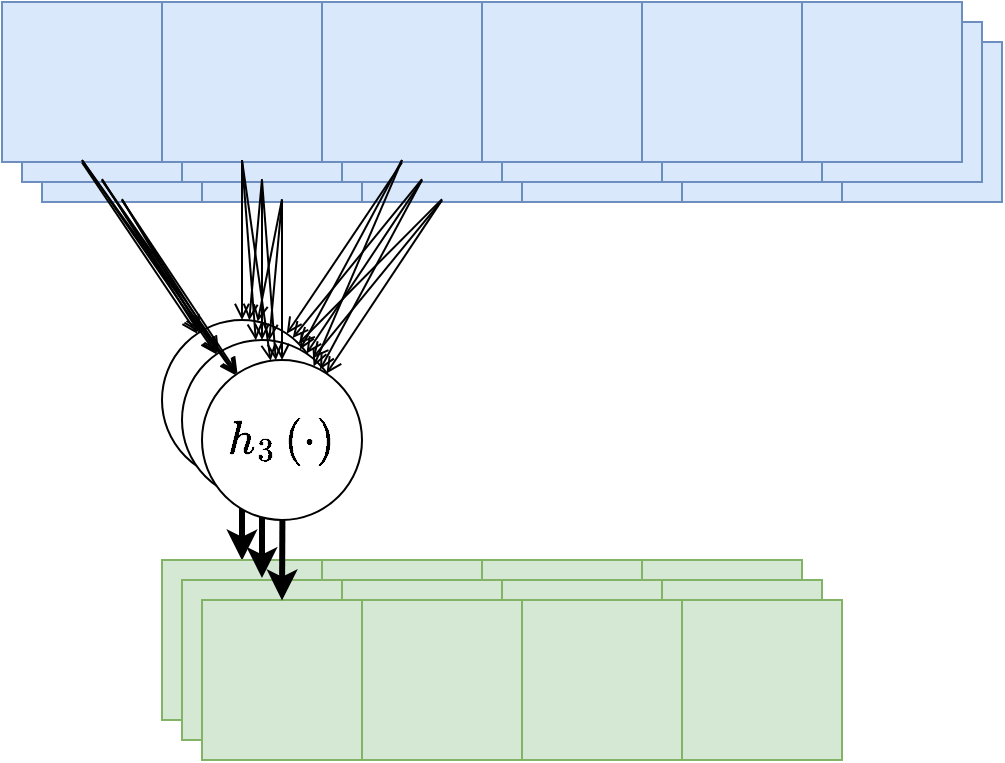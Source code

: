 <mxfile version="13.10.0" type="device" pages="4"><diagram id="4ZSv8Bs2A9txVPtPF3JH" name="0"><mxGraphModel dx="1350" dy="-3860" grid="1" gridSize="10" guides="1" tooltips="1" connect="1" arrows="1" fold="1" page="1" pageScale="1" pageWidth="827" pageHeight="1169" math="1" shadow="0"><root><mxCell id="0"/><mxCell id="1" parent="0"/><mxCell id="P3lM_MlZWUAeuzTcSlBJ-2" value="" style="whiteSpace=wrap;html=1;aspect=fixed;fillColor=#dae8fc;strokeColor=#6c8ebf;" vertex="1" parent="1"><mxGeometry x="100" y="4779.995" width="80" height="80" as="geometry"/></mxCell><mxCell id="P3lM_MlZWUAeuzTcSlBJ-3" value="" style="whiteSpace=wrap;html=1;aspect=fixed;fillColor=#dae8fc;strokeColor=#6c8ebf;" vertex="1" parent="1"><mxGeometry x="180" y="4779.995" width="80" height="80" as="geometry"/></mxCell><mxCell id="P3lM_MlZWUAeuzTcSlBJ-4" value="" style="whiteSpace=wrap;html=1;aspect=fixed;fillColor=#dae8fc;strokeColor=#6c8ebf;" vertex="1" parent="1"><mxGeometry x="260" y="4779.995" width="80" height="80" as="geometry"/></mxCell><mxCell id="P3lM_MlZWUAeuzTcSlBJ-5" value="" style="whiteSpace=wrap;html=1;aspect=fixed;fillColor=#dae8fc;strokeColor=#6c8ebf;" vertex="1" parent="1"><mxGeometry x="340" y="4779.995" width="80" height="80" as="geometry"/></mxCell><mxCell id="P3lM_MlZWUAeuzTcSlBJ-6" value="" style="whiteSpace=wrap;html=1;aspect=fixed;fillColor=#dae8fc;strokeColor=#6c8ebf;" vertex="1" parent="1"><mxGeometry x="420" y="4779.995" width="80" height="80" as="geometry"/></mxCell><mxCell id="P3lM_MlZWUAeuzTcSlBJ-7" value="" style="whiteSpace=wrap;html=1;aspect=fixed;fillColor=#dae8fc;strokeColor=#6c8ebf;" vertex="1" parent="1"><mxGeometry x="500" y="4779.995" width="80" height="80" as="geometry"/></mxCell><mxCell id="P3lM_MlZWUAeuzTcSlBJ-8" value="" style="whiteSpace=wrap;html=1;aspect=fixed;fillColor=#dae8fc;strokeColor=#6c8ebf;" vertex="1" parent="1"><mxGeometry x="90" y="4769.995" width="80" height="80" as="geometry"/></mxCell><mxCell id="P3lM_MlZWUAeuzTcSlBJ-9" value="" style="whiteSpace=wrap;html=1;aspect=fixed;fillColor=#dae8fc;strokeColor=#6c8ebf;" vertex="1" parent="1"><mxGeometry x="170" y="4769.995" width="80" height="80" as="geometry"/></mxCell><mxCell id="P3lM_MlZWUAeuzTcSlBJ-10" value="" style="whiteSpace=wrap;html=1;aspect=fixed;fillColor=#dae8fc;strokeColor=#6c8ebf;" vertex="1" parent="1"><mxGeometry x="250" y="4769.995" width="80" height="80" as="geometry"/></mxCell><mxCell id="P3lM_MlZWUAeuzTcSlBJ-11" value="" style="whiteSpace=wrap;html=1;aspect=fixed;fillColor=#dae8fc;strokeColor=#6c8ebf;" vertex="1" parent="1"><mxGeometry x="330" y="4769.995" width="80" height="80" as="geometry"/></mxCell><mxCell id="P3lM_MlZWUAeuzTcSlBJ-12" value="" style="whiteSpace=wrap;html=1;aspect=fixed;fillColor=#dae8fc;strokeColor=#6c8ebf;" vertex="1" parent="1"><mxGeometry x="410" y="4769.995" width="80" height="80" as="geometry"/></mxCell><mxCell id="P3lM_MlZWUAeuzTcSlBJ-13" value="" style="whiteSpace=wrap;html=1;aspect=fixed;fillColor=#dae8fc;strokeColor=#6c8ebf;" vertex="1" parent="1"><mxGeometry x="490" y="4769.995" width="80" height="80" as="geometry"/></mxCell><mxCell id="P3lM_MlZWUAeuzTcSlBJ-14" value="" style="whiteSpace=wrap;html=1;aspect=fixed;fillColor=#dae8fc;strokeColor=#6c8ebf;" vertex="1" parent="1"><mxGeometry x="80" y="4759.995" width="80" height="80" as="geometry"/></mxCell><mxCell id="P3lM_MlZWUAeuzTcSlBJ-15" value="" style="whiteSpace=wrap;html=1;aspect=fixed;fillColor=#dae8fc;strokeColor=#6c8ebf;" vertex="1" parent="1"><mxGeometry x="160" y="4759.995" width="80" height="80" as="geometry"/></mxCell><mxCell id="P3lM_MlZWUAeuzTcSlBJ-16" value="" style="whiteSpace=wrap;html=1;aspect=fixed;fillColor=#dae8fc;strokeColor=#6c8ebf;" vertex="1" parent="1"><mxGeometry x="240" y="4759.995" width="80" height="80" as="geometry"/></mxCell><mxCell id="P3lM_MlZWUAeuzTcSlBJ-17" value="" style="whiteSpace=wrap;html=1;aspect=fixed;fillColor=#dae8fc;strokeColor=#6c8ebf;" vertex="1" parent="1"><mxGeometry x="320" y="4759.995" width="80" height="80" as="geometry"/></mxCell><mxCell id="P3lM_MlZWUAeuzTcSlBJ-18" value="" style="whiteSpace=wrap;html=1;aspect=fixed;fillColor=#dae8fc;strokeColor=#6c8ebf;" vertex="1" parent="1"><mxGeometry x="400" y="4759.995" width="80" height="80" as="geometry"/></mxCell><mxCell id="P3lM_MlZWUAeuzTcSlBJ-19" value="" style="whiteSpace=wrap;html=1;aspect=fixed;fillColor=#dae8fc;strokeColor=#6c8ebf;" vertex="1" parent="1"><mxGeometry x="480" y="4759.995" width="80" height="80" as="geometry"/></mxCell><mxCell id="P3lM_MlZWUAeuzTcSlBJ-20" value="&lt;br style=&quot;font-size: 20px&quot;&gt;" style="ellipse;whiteSpace=wrap;html=1;aspect=fixed;fontSize=20;" vertex="1" parent="1"><mxGeometry x="160" y="4918.995" width="80" height="80" as="geometry"/></mxCell><mxCell id="P3lM_MlZWUAeuzTcSlBJ-21" value="" style="endArrow=open;html=1;strokeWidth=1;fontSize=20;exitX=0.5;exitY=1;exitDx=0;exitDy=0;endFill=0;" edge="1" parent="1" target="P3lM_MlZWUAeuzTcSlBJ-20"><mxGeometry width="50" height="50" relative="1" as="geometry"><mxPoint x="120" y="4840.222" as="sourcePoint"/><mxPoint x="107.812" y="4978.213" as="targetPoint"/></mxGeometry></mxCell><mxCell id="P3lM_MlZWUAeuzTcSlBJ-22" value="" style="endArrow=open;html=1;strokeWidth=1;fontSize=20;exitX=0.5;exitY=1;exitDx=0;exitDy=0;endFill=0;" edge="1" parent="1" target="P3lM_MlZWUAeuzTcSlBJ-20"><mxGeometry width="50" height="50" relative="1" as="geometry"><mxPoint x="200" y="4840.222" as="sourcePoint"/><mxPoint x="117.812" y="4988.213" as="targetPoint"/></mxGeometry></mxCell><mxCell id="P3lM_MlZWUAeuzTcSlBJ-23" value="" style="endArrow=classic;html=1;strokeWidth=3;fontSize=20;exitX=0.5;exitY=1;exitDx=0;exitDy=0;entryX=0.5;entryY=0;entryDx=0;entryDy=0;" edge="1" parent="1" source="P3lM_MlZWUAeuzTcSlBJ-20"><mxGeometry width="50" height="50" relative="1" as="geometry"><mxPoint x="70" y="4868.995" as="sourcePoint"/><mxPoint x="200" y="5039.222" as="targetPoint"/></mxGeometry></mxCell><mxCell id="P3lM_MlZWUAeuzTcSlBJ-24" value="" style="whiteSpace=wrap;html=1;aspect=fixed;fillColor=#d5e8d4;strokeColor=#82b366;" vertex="1" parent="1"><mxGeometry x="160" y="5038.995" width="80" height="80" as="geometry"/></mxCell><mxCell id="P3lM_MlZWUAeuzTcSlBJ-25" value="" style="whiteSpace=wrap;html=1;aspect=fixed;fillColor=#d5e8d4;strokeColor=#82b366;" vertex="1" parent="1"><mxGeometry x="240" y="5038.995" width="80" height="80" as="geometry"/></mxCell><mxCell id="P3lM_MlZWUAeuzTcSlBJ-26" value="" style="whiteSpace=wrap;html=1;aspect=fixed;fillColor=#d5e8d4;strokeColor=#82b366;" vertex="1" parent="1"><mxGeometry x="320" y="5038.995" width="80" height="80" as="geometry"/></mxCell><mxCell id="P3lM_MlZWUAeuzTcSlBJ-27" value="&lt;font style=&quot;font-size: 40px&quot;&gt;&lt;br&gt;&lt;/font&gt;" style="whiteSpace=wrap;html=1;aspect=fixed;fillColor=#d5e8d4;strokeColor=#82b366;" vertex="1" parent="1"><mxGeometry x="400" y="5038.995" width="80" height="80" as="geometry"/></mxCell><mxCell id="P3lM_MlZWUAeuzTcSlBJ-28" value="" style="endArrow=open;html=1;strokeWidth=1;fontSize=20;exitX=0.5;exitY=1;exitDx=0;exitDy=0;endFill=0;" edge="1" parent="1" target="P3lM_MlZWUAeuzTcSlBJ-20"><mxGeometry width="50" height="50" relative="1" as="geometry"><mxPoint x="280" y="4840.222" as="sourcePoint"/><mxPoint x="158.284" y="4943.211" as="targetPoint"/></mxGeometry></mxCell><mxCell id="P3lM_MlZWUAeuzTcSlBJ-29" value="" style="endArrow=open;html=1;strokeWidth=1;fontSize=20;exitX=0.5;exitY=1;exitDx=0;exitDy=0;endFill=0;" edge="1" parent="1" target="P3lM_MlZWUAeuzTcSlBJ-20"><mxGeometry width="50" height="50" relative="1" as="geometry"><mxPoint x="300" y="4858.54" as="sourcePoint"/><mxPoint x="238.462" y="4901.889" as="targetPoint"/></mxGeometry></mxCell><mxCell id="P3lM_MlZWUAeuzTcSlBJ-30" value="" style="endArrow=open;html=1;strokeWidth=1;fontSize=20;exitX=0.5;exitY=1;exitDx=0;exitDy=0;endFill=0;" edge="1" parent="1" target="P3lM_MlZWUAeuzTcSlBJ-20"><mxGeometry width="50" height="50" relative="1" as="geometry"><mxPoint x="290" y="4848.54" as="sourcePoint"/><mxPoint x="244.148" y="4909.165" as="targetPoint"/></mxGeometry></mxCell><mxCell id="P3lM_MlZWUAeuzTcSlBJ-31" value="" style="endArrow=open;html=1;strokeWidth=1;fontSize=20;exitX=0.5;exitY=1;exitDx=0;exitDy=0;endFill=0;" edge="1" parent="1" target="P3lM_MlZWUAeuzTcSlBJ-20"><mxGeometry width="50" height="50" relative="1" as="geometry"><mxPoint x="210" y="4848.54" as="sourcePoint"/><mxPoint x="254.148" y="4919.165" as="targetPoint"/></mxGeometry></mxCell><mxCell id="P3lM_MlZWUAeuzTcSlBJ-32" value="" style="endArrow=open;html=1;strokeWidth=1;fontSize=20;exitX=0.5;exitY=1;exitDx=0;exitDy=0;endFill=0;" edge="1" parent="1" target="P3lM_MlZWUAeuzTcSlBJ-20"><mxGeometry width="50" height="50" relative="1" as="geometry"><mxPoint x="220" y="4858.54" as="sourcePoint"/><mxPoint x="264.148" y="4929.165" as="targetPoint"/></mxGeometry></mxCell><mxCell id="P3lM_MlZWUAeuzTcSlBJ-33" value="" style="endArrow=open;html=1;strokeWidth=1;fontSize=20;exitX=0.5;exitY=1;exitDx=0;exitDy=0;endFill=0;" edge="1" parent="1" target="P3lM_MlZWUAeuzTcSlBJ-20"><mxGeometry width="50" height="50" relative="1" as="geometry"><mxPoint x="130" y="4848.54" as="sourcePoint"/><mxPoint x="274.148" y="4939.165" as="targetPoint"/></mxGeometry></mxCell><mxCell id="P3lM_MlZWUAeuzTcSlBJ-34" value="" style="endArrow=open;html=1;strokeWidth=1;fontSize=20;exitX=0.5;exitY=1;exitDx=0;exitDy=0;endFill=0;" edge="1" parent="1" target="P3lM_MlZWUAeuzTcSlBJ-20"><mxGeometry width="50" height="50" relative="1" as="geometry"><mxPoint x="140" y="4858.54" as="sourcePoint"/><mxPoint x="284.148" y="4949.165" as="targetPoint"/></mxGeometry></mxCell><mxCell id="P3lM_MlZWUAeuzTcSlBJ-35" value="" style="whiteSpace=wrap;html=1;aspect=fixed;fillColor=#d5e8d4;strokeColor=#82b366;" vertex="1" parent="1"><mxGeometry x="170" y="5048.995" width="80" height="80" as="geometry"/></mxCell><mxCell id="P3lM_MlZWUAeuzTcSlBJ-36" value="" style="whiteSpace=wrap;html=1;aspect=fixed;fillColor=#d5e8d4;strokeColor=#82b366;" vertex="1" parent="1"><mxGeometry x="250" y="5048.995" width="80" height="80" as="geometry"/></mxCell><mxCell id="P3lM_MlZWUAeuzTcSlBJ-37" value="" style="whiteSpace=wrap;html=1;aspect=fixed;fillColor=#d5e8d4;strokeColor=#82b366;" vertex="1" parent="1"><mxGeometry x="330" y="5048.995" width="80" height="80" as="geometry"/></mxCell><mxCell id="P3lM_MlZWUAeuzTcSlBJ-38" value="&lt;font style=&quot;font-size: 40px&quot;&gt;&lt;br&gt;&lt;/font&gt;" style="whiteSpace=wrap;html=1;aspect=fixed;fillColor=#d5e8d4;strokeColor=#82b366;" vertex="1" parent="1"><mxGeometry x="410" y="5048.995" width="80" height="80" as="geometry"/></mxCell><mxCell id="P3lM_MlZWUAeuzTcSlBJ-39" value="" style="whiteSpace=wrap;html=1;aspect=fixed;fillColor=#d5e8d4;strokeColor=#82b366;" vertex="1" parent="1"><mxGeometry x="180" y="5058.995" width="80" height="80" as="geometry"/></mxCell><mxCell id="P3lM_MlZWUAeuzTcSlBJ-40" value="" style="whiteSpace=wrap;html=1;aspect=fixed;fillColor=#d5e8d4;strokeColor=#82b366;" vertex="1" parent="1"><mxGeometry x="260" y="5058.995" width="80" height="80" as="geometry"/></mxCell><mxCell id="P3lM_MlZWUAeuzTcSlBJ-41" value="" style="whiteSpace=wrap;html=1;aspect=fixed;fillColor=#d5e8d4;strokeColor=#82b366;" vertex="1" parent="1"><mxGeometry x="340" y="5058.995" width="80" height="80" as="geometry"/></mxCell><mxCell id="P3lM_MlZWUAeuzTcSlBJ-42" value="&lt;font style=&quot;font-size: 40px&quot;&gt;&lt;br&gt;&lt;/font&gt;" style="whiteSpace=wrap;html=1;aspect=fixed;fillColor=#d5e8d4;strokeColor=#82b366;" vertex="1" parent="1"><mxGeometry x="420" y="5058.995" width="80" height="80" as="geometry"/></mxCell><mxCell id="P3lM_MlZWUAeuzTcSlBJ-43" value="&lt;br style=&quot;font-size: 20px&quot;&gt;" style="ellipse;whiteSpace=wrap;html=1;aspect=fixed;fontSize=20;" vertex="1" parent="1"><mxGeometry x="170" y="4928.995" width="80" height="80" as="geometry"/></mxCell><mxCell id="P3lM_MlZWUAeuzTcSlBJ-44" value="" style="endArrow=classic;html=1;strokeWidth=3;fontSize=20;entryX=0.5;entryY=0;entryDx=0;entryDy=0;exitX=0.5;exitY=1;exitDx=0;exitDy=0;" edge="1" parent="1" source="P3lM_MlZWUAeuzTcSlBJ-43"><mxGeometry width="50" height="50" relative="1" as="geometry"><mxPoint x="150" y="5009.04" as="sourcePoint"/><mxPoint x="210" y="5048.04" as="targetPoint"/></mxGeometry></mxCell><mxCell id="P3lM_MlZWUAeuzTcSlBJ-45" value="" style="endArrow=classic;html=1;strokeWidth=3;fontSize=20;exitX=0.5;exitY=1;exitDx=0;exitDy=0;entryX=0.5;entryY=0;entryDx=0;entryDy=0;" edge="1" parent="1"><mxGeometry width="50" height="50" relative="1" as="geometry"><mxPoint x="220.2" y="5019.04" as="sourcePoint"/><mxPoint x="220" y="5059.222" as="targetPoint"/></mxGeometry></mxCell><mxCell id="P3lM_MlZWUAeuzTcSlBJ-46" value="\(h_3\left(\cdot\right)\)&lt;br style=&quot;font-size: 20px&quot;&gt;" style="ellipse;whiteSpace=wrap;html=1;aspect=fixed;fontSize=20;" vertex="1" parent="1"><mxGeometry x="180" y="4938.995" width="80" height="80" as="geometry"/></mxCell><mxCell id="P3lM_MlZWUAeuzTcSlBJ-47" value="" style="endArrow=open;html=1;strokeWidth=1;fontSize=20;exitX=0.5;exitY=1;exitDx=0;exitDy=0;endFill=0;" edge="1" parent="1" target="P3lM_MlZWUAeuzTcSlBJ-46"><mxGeometry width="50" height="50" relative="1" as="geometry"><mxPoint x="280" y="4839.04" as="sourcePoint"/><mxPoint x="232.446" y="4935.887" as="targetPoint"/></mxGeometry></mxCell><mxCell id="P3lM_MlZWUAeuzTcSlBJ-48" value="" style="endArrow=open;html=1;strokeWidth=1;fontSize=20;exitX=0.5;exitY=1;exitDx=0;exitDy=0;endFill=0;" edge="1" parent="1" target="P3lM_MlZWUAeuzTcSlBJ-46"><mxGeometry width="50" height="50" relative="1" as="geometry"><mxPoint x="290" y="4849.04" as="sourcePoint"/><mxPoint x="235.33" y="4938.037" as="targetPoint"/></mxGeometry></mxCell><mxCell id="P3lM_MlZWUAeuzTcSlBJ-49" value="" style="endArrow=open;html=1;strokeWidth=1;fontSize=20;exitX=0.5;exitY=1;exitDx=0;exitDy=0;endFill=0;" edge="1" parent="1" target="P3lM_MlZWUAeuzTcSlBJ-43"><mxGeometry width="50" height="50" relative="1" as="geometry"><mxPoint x="280" y="4839.04" as="sourcePoint"/><mxPoint x="245.833" y="4952.262" as="targetPoint"/></mxGeometry></mxCell><mxCell id="P3lM_MlZWUAeuzTcSlBJ-50" value="" style="endArrow=open;html=1;strokeWidth=1;fontSize=20;exitX=0.5;exitY=1;exitDx=0;exitDy=0;endFill=0;" edge="1" parent="1" target="P3lM_MlZWUAeuzTcSlBJ-43"><mxGeometry width="50" height="50" relative="1" as="geometry"><mxPoint x="290" y="4849.04" as="sourcePoint"/><mxPoint x="249.055" y="4953.825" as="targetPoint"/></mxGeometry></mxCell><mxCell id="P3lM_MlZWUAeuzTcSlBJ-51" value="" style="endArrow=open;html=1;strokeWidth=1;fontSize=20;exitX=0.5;exitY=1;exitDx=0;exitDy=0;endFill=0;" edge="1" parent="1" target="P3lM_MlZWUAeuzTcSlBJ-43"><mxGeometry width="50" height="50" relative="1" as="geometry"><mxPoint x="300" y="4859.04" as="sourcePoint"/><mxPoint x="259.055" y="4963.825" as="targetPoint"/></mxGeometry></mxCell><mxCell id="P3lM_MlZWUAeuzTcSlBJ-52" value="" style="endArrow=open;html=1;strokeWidth=1;fontSize=20;exitX=0.5;exitY=1;exitDx=0;exitDy=0;endFill=0;" edge="1" parent="1" target="P3lM_MlZWUAeuzTcSlBJ-46"><mxGeometry width="50" height="50" relative="1" as="geometry"><mxPoint x="300" y="4859.04" as="sourcePoint"/><mxPoint x="269.055" y="4973.825" as="targetPoint"/></mxGeometry></mxCell><mxCell id="P3lM_MlZWUAeuzTcSlBJ-53" value="" style="endArrow=open;html=1;strokeWidth=1;fontSize=20;exitX=0.5;exitY=1;exitDx=0;exitDy=0;endFill=0;" edge="1" parent="1" target="P3lM_MlZWUAeuzTcSlBJ-43"><mxGeometry width="50" height="50" relative="1" as="geometry"><mxPoint x="200" y="4839.04" as="sourcePoint"/><mxPoint x="210" y="4928.995" as="targetPoint"/></mxGeometry></mxCell><mxCell id="P3lM_MlZWUAeuzTcSlBJ-54" value="" style="endArrow=open;html=1;strokeWidth=1;fontSize=20;exitX=0.5;exitY=1;exitDx=0;exitDy=0;endFill=0;" edge="1" parent="1" target="P3lM_MlZWUAeuzTcSlBJ-46"><mxGeometry width="50" height="50" relative="1" as="geometry"><mxPoint x="200" y="4839.04" as="sourcePoint"/><mxPoint x="220" y="4938.995" as="targetPoint"/></mxGeometry></mxCell><mxCell id="P3lM_MlZWUAeuzTcSlBJ-55" value="" style="endArrow=open;html=1;strokeWidth=1;fontSize=20;exitX=0.5;exitY=1;exitDx=0;exitDy=0;endFill=0;" edge="1" parent="1" target="P3lM_MlZWUAeuzTcSlBJ-43"><mxGeometry width="50" height="50" relative="1" as="geometry"><mxPoint x="210" y="4849.04" as="sourcePoint"/><mxPoint x="213.608" y="4929.158" as="targetPoint"/></mxGeometry></mxCell><mxCell id="P3lM_MlZWUAeuzTcSlBJ-56" value="" style="endArrow=open;html=1;strokeWidth=1;fontSize=20;exitX=0.5;exitY=1;exitDx=0;exitDy=0;endFill=0;" edge="1" parent="1" target="P3lM_MlZWUAeuzTcSlBJ-46"><mxGeometry width="50" height="50" relative="1" as="geometry"><mxPoint x="210" y="4849.04" as="sourcePoint"/><mxPoint x="223.608" y="4939.158" as="targetPoint"/></mxGeometry></mxCell><mxCell id="P3lM_MlZWUAeuzTcSlBJ-57" value="" style="endArrow=open;html=1;strokeWidth=1;fontSize=20;exitX=0.5;exitY=1;exitDx=0;exitDy=0;endFill=0;" edge="1" parent="1" target="P3lM_MlZWUAeuzTcSlBJ-43"><mxGeometry width="50" height="50" relative="1" as="geometry"><mxPoint x="220" y="4859.04" as="sourcePoint"/><mxPoint x="217.815" y="4929.766" as="targetPoint"/></mxGeometry></mxCell><mxCell id="P3lM_MlZWUAeuzTcSlBJ-58" value="" style="endArrow=open;html=1;strokeWidth=1;fontSize=20;exitX=0.5;exitY=1;exitDx=0;exitDy=0;endFill=0;" edge="1" parent="1" target="P3lM_MlZWUAeuzTcSlBJ-46"><mxGeometry width="50" height="50" relative="1" as="geometry"><mxPoint x="220" y="4859.04" as="sourcePoint"/><mxPoint x="227.815" y="4939.766" as="targetPoint"/></mxGeometry></mxCell><mxCell id="P3lM_MlZWUAeuzTcSlBJ-59" value="" style="endArrow=open;html=1;strokeWidth=1;fontSize=20;exitX=0.5;exitY=1;exitDx=0;exitDy=0;endFill=0;" edge="1" parent="1" target="P3lM_MlZWUAeuzTcSlBJ-43"><mxGeometry width="50" height="50" relative="1" as="geometry"><mxPoint x="120" y="4839.04" as="sourcePoint"/><mxPoint x="237.815" y="4949.766" as="targetPoint"/></mxGeometry></mxCell><mxCell id="P3lM_MlZWUAeuzTcSlBJ-60" value="" style="endArrow=open;html=1;strokeWidth=1;fontSize=20;exitX=0.5;exitY=1;exitDx=0;exitDy=0;endFill=0;" edge="1" parent="1" target="P3lM_MlZWUAeuzTcSlBJ-46"><mxGeometry width="50" height="50" relative="1" as="geometry"><mxPoint x="120" y="4839.04" as="sourcePoint"/><mxPoint x="247.815" y="4959.766" as="targetPoint"/></mxGeometry></mxCell><mxCell id="P3lM_MlZWUAeuzTcSlBJ-61" value="" style="endArrow=open;html=1;strokeWidth=1;fontSize=20;exitX=0.5;exitY=1;exitDx=0;exitDy=0;endFill=0;" edge="1" parent="1" target="P3lM_MlZWUAeuzTcSlBJ-43"><mxGeometry width="50" height="50" relative="1" as="geometry"><mxPoint x="130" y="4849.04" as="sourcePoint"/><mxPoint x="257.815" y="4969.766" as="targetPoint"/></mxGeometry></mxCell><mxCell id="P3lM_MlZWUAeuzTcSlBJ-62" value="" style="endArrow=open;html=1;strokeWidth=1;fontSize=20;exitX=0.5;exitY=1;exitDx=0;exitDy=0;endFill=0;" edge="1" parent="1" target="P3lM_MlZWUAeuzTcSlBJ-46"><mxGeometry width="50" height="50" relative="1" as="geometry"><mxPoint x="130" y="4849.04" as="sourcePoint"/><mxPoint x="267.815" y="4979.766" as="targetPoint"/></mxGeometry></mxCell><mxCell id="P3lM_MlZWUAeuzTcSlBJ-63" value="" style="endArrow=open;html=1;strokeWidth=1;fontSize=20;exitX=0.5;exitY=1;exitDx=0;exitDy=0;endFill=0;" edge="1" parent="1" target="P3lM_MlZWUAeuzTcSlBJ-46"><mxGeometry width="50" height="50" relative="1" as="geometry"><mxPoint x="140" y="4859.04" as="sourcePoint"/><mxPoint x="277.815" y="4989.766" as="targetPoint"/></mxGeometry></mxCell><mxCell id="P3lM_MlZWUAeuzTcSlBJ-64" value="" style="endArrow=open;html=1;strokeWidth=1;fontSize=20;exitX=0.5;exitY=1;exitDx=0;exitDy=0;endFill=0;" edge="1" parent="1" target="P3lM_MlZWUAeuzTcSlBJ-43"><mxGeometry width="50" height="50" relative="1" as="geometry"><mxPoint x="140" y="4859.04" as="sourcePoint"/><mxPoint x="287.815" y="4999.766" as="targetPoint"/></mxGeometry></mxCell></root></mxGraphModel></diagram><diagram name="1" id="KmY4yJhF7EZecunbXkFU"><mxGraphModel dx="1350" dy="-3860" grid="1" gridSize="10" guides="1" tooltips="1" connect="1" arrows="1" fold="1" page="1" pageScale="1" pageWidth="827" pageHeight="1169" math="1" shadow="0"><root><mxCell id="c15N78yITgvQ76gpGbh1-0"/><mxCell id="c15N78yITgvQ76gpGbh1-1" parent="c15N78yITgvQ76gpGbh1-0"/><mxCell id="c15N78yITgvQ76gpGbh1-2" value="" style="whiteSpace=wrap;html=1;aspect=fixed;fillColor=#dae8fc;strokeColor=#6c8ebf;" vertex="1" parent="c15N78yITgvQ76gpGbh1-1"><mxGeometry x="100" y="4779.995" width="80" height="80" as="geometry"/></mxCell><mxCell id="c15N78yITgvQ76gpGbh1-3" value="" style="whiteSpace=wrap;html=1;aspect=fixed;fillColor=#dae8fc;strokeColor=#6c8ebf;" vertex="1" parent="c15N78yITgvQ76gpGbh1-1"><mxGeometry x="180" y="4779.995" width="80" height="80" as="geometry"/></mxCell><mxCell id="c15N78yITgvQ76gpGbh1-4" value="" style="whiteSpace=wrap;html=1;aspect=fixed;fillColor=#dae8fc;strokeColor=#6c8ebf;" vertex="1" parent="c15N78yITgvQ76gpGbh1-1"><mxGeometry x="260" y="4779.995" width="80" height="80" as="geometry"/></mxCell><mxCell id="c15N78yITgvQ76gpGbh1-5" value="" style="whiteSpace=wrap;html=1;aspect=fixed;fillColor=#dae8fc;strokeColor=#6c8ebf;" vertex="1" parent="c15N78yITgvQ76gpGbh1-1"><mxGeometry x="340" y="4779.995" width="80" height="80" as="geometry"/></mxCell><mxCell id="c15N78yITgvQ76gpGbh1-6" value="" style="whiteSpace=wrap;html=1;aspect=fixed;fillColor=#dae8fc;strokeColor=#6c8ebf;" vertex="1" parent="c15N78yITgvQ76gpGbh1-1"><mxGeometry x="420" y="4779.995" width="80" height="80" as="geometry"/></mxCell><mxCell id="c15N78yITgvQ76gpGbh1-7" value="" style="whiteSpace=wrap;html=1;aspect=fixed;fillColor=#dae8fc;strokeColor=#6c8ebf;" vertex="1" parent="c15N78yITgvQ76gpGbh1-1"><mxGeometry x="500" y="4779.995" width="80" height="80" as="geometry"/></mxCell><mxCell id="c15N78yITgvQ76gpGbh1-8" value="" style="whiteSpace=wrap;html=1;aspect=fixed;fillColor=#dae8fc;strokeColor=#6c8ebf;" vertex="1" parent="c15N78yITgvQ76gpGbh1-1"><mxGeometry x="90" y="4769.995" width="80" height="80" as="geometry"/></mxCell><mxCell id="c15N78yITgvQ76gpGbh1-9" value="" style="whiteSpace=wrap;html=1;aspect=fixed;fillColor=#dae8fc;strokeColor=#6c8ebf;" vertex="1" parent="c15N78yITgvQ76gpGbh1-1"><mxGeometry x="170" y="4769.995" width="80" height="80" as="geometry"/></mxCell><mxCell id="c15N78yITgvQ76gpGbh1-10" value="" style="whiteSpace=wrap;html=1;aspect=fixed;fillColor=#dae8fc;strokeColor=#6c8ebf;" vertex="1" parent="c15N78yITgvQ76gpGbh1-1"><mxGeometry x="250" y="4769.995" width="80" height="80" as="geometry"/></mxCell><mxCell id="c15N78yITgvQ76gpGbh1-11" value="" style="whiteSpace=wrap;html=1;aspect=fixed;fillColor=#dae8fc;strokeColor=#6c8ebf;" vertex="1" parent="c15N78yITgvQ76gpGbh1-1"><mxGeometry x="330" y="4769.995" width="80" height="80" as="geometry"/></mxCell><mxCell id="c15N78yITgvQ76gpGbh1-12" value="" style="whiteSpace=wrap;html=1;aspect=fixed;fillColor=#dae8fc;strokeColor=#6c8ebf;" vertex="1" parent="c15N78yITgvQ76gpGbh1-1"><mxGeometry x="410" y="4769.995" width="80" height="80" as="geometry"/></mxCell><mxCell id="c15N78yITgvQ76gpGbh1-13" value="" style="whiteSpace=wrap;html=1;aspect=fixed;fillColor=#dae8fc;strokeColor=#6c8ebf;" vertex="1" parent="c15N78yITgvQ76gpGbh1-1"><mxGeometry x="490" y="4769.995" width="80" height="80" as="geometry"/></mxCell><mxCell id="c15N78yITgvQ76gpGbh1-14" value="" style="whiteSpace=wrap;html=1;aspect=fixed;fillColor=#dae8fc;strokeColor=#6c8ebf;" vertex="1" parent="c15N78yITgvQ76gpGbh1-1"><mxGeometry x="80" y="4759.995" width="80" height="80" as="geometry"/></mxCell><mxCell id="c15N78yITgvQ76gpGbh1-15" value="" style="whiteSpace=wrap;html=1;aspect=fixed;fillColor=#dae8fc;strokeColor=#6c8ebf;" vertex="1" parent="c15N78yITgvQ76gpGbh1-1"><mxGeometry x="160" y="4759.995" width="80" height="80" as="geometry"/></mxCell><mxCell id="c15N78yITgvQ76gpGbh1-16" value="" style="whiteSpace=wrap;html=1;aspect=fixed;fillColor=#dae8fc;strokeColor=#6c8ebf;" vertex="1" parent="c15N78yITgvQ76gpGbh1-1"><mxGeometry x="240" y="4759.995" width="80" height="80" as="geometry"/></mxCell><mxCell id="c15N78yITgvQ76gpGbh1-17" value="" style="whiteSpace=wrap;html=1;aspect=fixed;fillColor=#dae8fc;strokeColor=#6c8ebf;" vertex="1" parent="c15N78yITgvQ76gpGbh1-1"><mxGeometry x="320" y="4759.995" width="80" height="80" as="geometry"/></mxCell><mxCell id="c15N78yITgvQ76gpGbh1-18" value="" style="whiteSpace=wrap;html=1;aspect=fixed;fillColor=#dae8fc;strokeColor=#6c8ebf;" vertex="1" parent="c15N78yITgvQ76gpGbh1-1"><mxGeometry x="400" y="4759.995" width="80" height="80" as="geometry"/></mxCell><mxCell id="c15N78yITgvQ76gpGbh1-19" value="" style="whiteSpace=wrap;html=1;aspect=fixed;fillColor=#dae8fc;strokeColor=#6c8ebf;" vertex="1" parent="c15N78yITgvQ76gpGbh1-1"><mxGeometry x="480" y="4759.995" width="80" height="80" as="geometry"/></mxCell><mxCell id="c15N78yITgvQ76gpGbh1-20" value="&lt;br style=&quot;font-size: 20px&quot;&gt;" style="ellipse;whiteSpace=wrap;html=1;aspect=fixed;fontSize=20;" vertex="1" parent="c15N78yITgvQ76gpGbh1-1"><mxGeometry x="240" y="4918.995" width="80" height="80" as="geometry"/></mxCell><mxCell id="c15N78yITgvQ76gpGbh1-21" value="" style="endArrow=open;html=1;strokeWidth=1;fontSize=20;exitX=0.5;exitY=1;exitDx=0;exitDy=0;endFill=0;" edge="1" parent="c15N78yITgvQ76gpGbh1-1" target="c15N78yITgvQ76gpGbh1-20"><mxGeometry width="50" height="50" relative="1" as="geometry"><mxPoint x="200" y="4840.222" as="sourcePoint"/><mxPoint x="187.812" y="4978.213" as="targetPoint"/></mxGeometry></mxCell><mxCell id="c15N78yITgvQ76gpGbh1-22" value="" style="endArrow=open;html=1;strokeWidth=1;fontSize=20;exitX=0.5;exitY=1;exitDx=0;exitDy=0;endFill=0;" edge="1" parent="c15N78yITgvQ76gpGbh1-1" target="c15N78yITgvQ76gpGbh1-20"><mxGeometry width="50" height="50" relative="1" as="geometry"><mxPoint x="280" y="4840.222" as="sourcePoint"/><mxPoint x="197.812" y="4988.213" as="targetPoint"/></mxGeometry></mxCell><mxCell id="c15N78yITgvQ76gpGbh1-23" value="" style="endArrow=classic;html=1;strokeWidth=3;fontSize=20;exitX=0.5;exitY=1;exitDx=0;exitDy=0;entryX=0.5;entryY=0;entryDx=0;entryDy=0;" edge="1" parent="c15N78yITgvQ76gpGbh1-1" source="c15N78yITgvQ76gpGbh1-20"><mxGeometry width="50" height="50" relative="1" as="geometry"><mxPoint x="150" y="4868.995" as="sourcePoint"/><mxPoint x="280" y="5039.222" as="targetPoint"/></mxGeometry></mxCell><mxCell id="c15N78yITgvQ76gpGbh1-24" value="" style="whiteSpace=wrap;html=1;aspect=fixed;fillColor=#d5e8d4;strokeColor=#82b366;" vertex="1" parent="c15N78yITgvQ76gpGbh1-1"><mxGeometry x="160" y="5038.995" width="80" height="80" as="geometry"/></mxCell><mxCell id="c15N78yITgvQ76gpGbh1-25" value="" style="whiteSpace=wrap;html=1;aspect=fixed;fillColor=#d5e8d4;strokeColor=#82b366;" vertex="1" parent="c15N78yITgvQ76gpGbh1-1"><mxGeometry x="240" y="5038.995" width="80" height="80" as="geometry"/></mxCell><mxCell id="c15N78yITgvQ76gpGbh1-26" value="" style="whiteSpace=wrap;html=1;aspect=fixed;fillColor=#d5e8d4;strokeColor=#82b366;" vertex="1" parent="c15N78yITgvQ76gpGbh1-1"><mxGeometry x="320" y="5038.995" width="80" height="80" as="geometry"/></mxCell><mxCell id="c15N78yITgvQ76gpGbh1-27" value="&lt;font style=&quot;font-size: 40px&quot;&gt;&lt;br&gt;&lt;/font&gt;" style="whiteSpace=wrap;html=1;aspect=fixed;fillColor=#d5e8d4;strokeColor=#82b366;" vertex="1" parent="c15N78yITgvQ76gpGbh1-1"><mxGeometry x="400" y="5038.995" width="80" height="80" as="geometry"/></mxCell><mxCell id="c15N78yITgvQ76gpGbh1-28" value="" style="endArrow=open;html=1;strokeWidth=1;fontSize=20;exitX=0.5;exitY=1;exitDx=0;exitDy=0;endFill=0;" edge="1" parent="c15N78yITgvQ76gpGbh1-1" target="c15N78yITgvQ76gpGbh1-20"><mxGeometry width="50" height="50" relative="1" as="geometry"><mxPoint x="360" y="4840.222" as="sourcePoint"/><mxPoint x="238.284" y="4943.211" as="targetPoint"/></mxGeometry></mxCell><mxCell id="c15N78yITgvQ76gpGbh1-29" value="" style="endArrow=open;html=1;strokeWidth=1;fontSize=20;exitX=0.5;exitY=1;exitDx=0;exitDy=0;endFill=0;" edge="1" parent="c15N78yITgvQ76gpGbh1-1" target="c15N78yITgvQ76gpGbh1-20"><mxGeometry width="50" height="50" relative="1" as="geometry"><mxPoint x="380" y="4858.54" as="sourcePoint"/><mxPoint x="318.462" y="4901.889" as="targetPoint"/></mxGeometry></mxCell><mxCell id="c15N78yITgvQ76gpGbh1-30" value="" style="endArrow=open;html=1;strokeWidth=1;fontSize=20;exitX=0.5;exitY=1;exitDx=0;exitDy=0;endFill=0;" edge="1" parent="c15N78yITgvQ76gpGbh1-1" target="c15N78yITgvQ76gpGbh1-20"><mxGeometry width="50" height="50" relative="1" as="geometry"><mxPoint x="370" y="4848.54" as="sourcePoint"/><mxPoint x="324.148" y="4909.165" as="targetPoint"/></mxGeometry></mxCell><mxCell id="c15N78yITgvQ76gpGbh1-31" value="" style="endArrow=open;html=1;strokeWidth=1;fontSize=20;exitX=0.5;exitY=1;exitDx=0;exitDy=0;endFill=0;" edge="1" parent="c15N78yITgvQ76gpGbh1-1" target="c15N78yITgvQ76gpGbh1-20"><mxGeometry width="50" height="50" relative="1" as="geometry"><mxPoint x="290" y="4848.54" as="sourcePoint"/><mxPoint x="334.148" y="4919.165" as="targetPoint"/></mxGeometry></mxCell><mxCell id="c15N78yITgvQ76gpGbh1-32" value="" style="endArrow=open;html=1;strokeWidth=1;fontSize=20;exitX=0.5;exitY=1;exitDx=0;exitDy=0;endFill=0;" edge="1" parent="c15N78yITgvQ76gpGbh1-1" target="c15N78yITgvQ76gpGbh1-20"><mxGeometry width="50" height="50" relative="1" as="geometry"><mxPoint x="300" y="4858.54" as="sourcePoint"/><mxPoint x="344.148" y="4929.165" as="targetPoint"/></mxGeometry></mxCell><mxCell id="c15N78yITgvQ76gpGbh1-33" value="" style="endArrow=open;html=1;strokeWidth=1;fontSize=20;exitX=0.5;exitY=1;exitDx=0;exitDy=0;endFill=0;" edge="1" parent="c15N78yITgvQ76gpGbh1-1" target="c15N78yITgvQ76gpGbh1-20"><mxGeometry width="50" height="50" relative="1" as="geometry"><mxPoint x="210" y="4848.54" as="sourcePoint"/><mxPoint x="354.148" y="4939.165" as="targetPoint"/></mxGeometry></mxCell><mxCell id="c15N78yITgvQ76gpGbh1-34" value="" style="endArrow=open;html=1;strokeWidth=1;fontSize=20;exitX=0.5;exitY=1;exitDx=0;exitDy=0;endFill=0;" edge="1" parent="c15N78yITgvQ76gpGbh1-1" target="c15N78yITgvQ76gpGbh1-20"><mxGeometry width="50" height="50" relative="1" as="geometry"><mxPoint x="220" y="4858.54" as="sourcePoint"/><mxPoint x="364.148" y="4949.165" as="targetPoint"/></mxGeometry></mxCell><mxCell id="c15N78yITgvQ76gpGbh1-35" value="" style="whiteSpace=wrap;html=1;aspect=fixed;fillColor=#d5e8d4;strokeColor=#82b366;" vertex="1" parent="c15N78yITgvQ76gpGbh1-1"><mxGeometry x="170" y="5048.995" width="80" height="80" as="geometry"/></mxCell><mxCell id="c15N78yITgvQ76gpGbh1-36" value="" style="whiteSpace=wrap;html=1;aspect=fixed;fillColor=#d5e8d4;strokeColor=#82b366;" vertex="1" parent="c15N78yITgvQ76gpGbh1-1"><mxGeometry x="250" y="5048.995" width="80" height="80" as="geometry"/></mxCell><mxCell id="c15N78yITgvQ76gpGbh1-37" value="" style="whiteSpace=wrap;html=1;aspect=fixed;fillColor=#d5e8d4;strokeColor=#82b366;" vertex="1" parent="c15N78yITgvQ76gpGbh1-1"><mxGeometry x="330" y="5048.995" width="80" height="80" as="geometry"/></mxCell><mxCell id="c15N78yITgvQ76gpGbh1-38" value="&lt;font style=&quot;font-size: 40px&quot;&gt;&lt;br&gt;&lt;/font&gt;" style="whiteSpace=wrap;html=1;aspect=fixed;fillColor=#d5e8d4;strokeColor=#82b366;" vertex="1" parent="c15N78yITgvQ76gpGbh1-1"><mxGeometry x="410" y="5048.995" width="80" height="80" as="geometry"/></mxCell><mxCell id="c15N78yITgvQ76gpGbh1-39" value="" style="whiteSpace=wrap;html=1;aspect=fixed;fillColor=#d5e8d4;strokeColor=#82b366;" vertex="1" parent="c15N78yITgvQ76gpGbh1-1"><mxGeometry x="180" y="5058.995" width="80" height="80" as="geometry"/></mxCell><mxCell id="c15N78yITgvQ76gpGbh1-40" value="" style="whiteSpace=wrap;html=1;aspect=fixed;fillColor=#d5e8d4;strokeColor=#82b366;" vertex="1" parent="c15N78yITgvQ76gpGbh1-1"><mxGeometry x="260" y="5058.995" width="80" height="80" as="geometry"/></mxCell><mxCell id="c15N78yITgvQ76gpGbh1-41" value="" style="whiteSpace=wrap;html=1;aspect=fixed;fillColor=#d5e8d4;strokeColor=#82b366;" vertex="1" parent="c15N78yITgvQ76gpGbh1-1"><mxGeometry x="340" y="5058.995" width="80" height="80" as="geometry"/></mxCell><mxCell id="c15N78yITgvQ76gpGbh1-42" value="&lt;font style=&quot;font-size: 40px&quot;&gt;&lt;br&gt;&lt;/font&gt;" style="whiteSpace=wrap;html=1;aspect=fixed;fillColor=#d5e8d4;strokeColor=#82b366;" vertex="1" parent="c15N78yITgvQ76gpGbh1-1"><mxGeometry x="420" y="5058.995" width="80" height="80" as="geometry"/></mxCell><mxCell id="c15N78yITgvQ76gpGbh1-43" value="&lt;br style=&quot;font-size: 20px&quot;&gt;" style="ellipse;whiteSpace=wrap;html=1;aspect=fixed;fontSize=20;" vertex="1" parent="c15N78yITgvQ76gpGbh1-1"><mxGeometry x="250" y="4928.995" width="80" height="80" as="geometry"/></mxCell><mxCell id="c15N78yITgvQ76gpGbh1-44" value="" style="endArrow=classic;html=1;strokeWidth=3;fontSize=20;entryX=0.5;entryY=0;entryDx=0;entryDy=0;exitX=0.5;exitY=1;exitDx=0;exitDy=0;" edge="1" parent="c15N78yITgvQ76gpGbh1-1" source="c15N78yITgvQ76gpGbh1-43"><mxGeometry width="50" height="50" relative="1" as="geometry"><mxPoint x="230" y="5009.04" as="sourcePoint"/><mxPoint x="290" y="5048.04" as="targetPoint"/></mxGeometry></mxCell><mxCell id="c15N78yITgvQ76gpGbh1-45" value="" style="endArrow=classic;html=1;strokeWidth=3;fontSize=20;exitX=0.5;exitY=1;exitDx=0;exitDy=0;entryX=0.5;entryY=0;entryDx=0;entryDy=0;" edge="1" parent="c15N78yITgvQ76gpGbh1-1"><mxGeometry width="50" height="50" relative="1" as="geometry"><mxPoint x="300.2" y="5019.04" as="sourcePoint"/><mxPoint x="300" y="5059.222" as="targetPoint"/></mxGeometry></mxCell><mxCell id="c15N78yITgvQ76gpGbh1-46" value="\(h_3\left(\cdot\right)\)&lt;br style=&quot;font-size: 20px&quot;&gt;" style="ellipse;whiteSpace=wrap;html=1;aspect=fixed;fontSize=20;" vertex="1" parent="c15N78yITgvQ76gpGbh1-1"><mxGeometry x="260" y="4938.995" width="80" height="80" as="geometry"/></mxCell><mxCell id="c15N78yITgvQ76gpGbh1-47" value="" style="endArrow=open;html=1;strokeWidth=1;fontSize=20;exitX=0.5;exitY=1;exitDx=0;exitDy=0;endFill=0;" edge="1" parent="c15N78yITgvQ76gpGbh1-1" target="c15N78yITgvQ76gpGbh1-46"><mxGeometry width="50" height="50" relative="1" as="geometry"><mxPoint x="360" y="4839.04" as="sourcePoint"/><mxPoint x="312.446" y="4935.887" as="targetPoint"/></mxGeometry></mxCell><mxCell id="c15N78yITgvQ76gpGbh1-48" value="" style="endArrow=open;html=1;strokeWidth=1;fontSize=20;exitX=0.5;exitY=1;exitDx=0;exitDy=0;endFill=0;" edge="1" parent="c15N78yITgvQ76gpGbh1-1" target="c15N78yITgvQ76gpGbh1-46"><mxGeometry width="50" height="50" relative="1" as="geometry"><mxPoint x="370" y="4849.04" as="sourcePoint"/><mxPoint x="315.33" y="4938.037" as="targetPoint"/></mxGeometry></mxCell><mxCell id="c15N78yITgvQ76gpGbh1-49" value="" style="endArrow=open;html=1;strokeWidth=1;fontSize=20;exitX=0.5;exitY=1;exitDx=0;exitDy=0;endFill=0;" edge="1" parent="c15N78yITgvQ76gpGbh1-1" target="c15N78yITgvQ76gpGbh1-43"><mxGeometry width="50" height="50" relative="1" as="geometry"><mxPoint x="360" y="4839.04" as="sourcePoint"/><mxPoint x="325.833" y="4952.262" as="targetPoint"/></mxGeometry></mxCell><mxCell id="c15N78yITgvQ76gpGbh1-50" value="" style="endArrow=open;html=1;strokeWidth=1;fontSize=20;exitX=0.5;exitY=1;exitDx=0;exitDy=0;endFill=0;" edge="1" parent="c15N78yITgvQ76gpGbh1-1" target="c15N78yITgvQ76gpGbh1-43"><mxGeometry width="50" height="50" relative="1" as="geometry"><mxPoint x="370" y="4849.04" as="sourcePoint"/><mxPoint x="329.055" y="4953.825" as="targetPoint"/></mxGeometry></mxCell><mxCell id="c15N78yITgvQ76gpGbh1-51" value="" style="endArrow=open;html=1;strokeWidth=1;fontSize=20;exitX=0.5;exitY=1;exitDx=0;exitDy=0;endFill=0;" edge="1" parent="c15N78yITgvQ76gpGbh1-1" target="c15N78yITgvQ76gpGbh1-43"><mxGeometry width="50" height="50" relative="1" as="geometry"><mxPoint x="380" y="4859.04" as="sourcePoint"/><mxPoint x="339.055" y="4963.825" as="targetPoint"/></mxGeometry></mxCell><mxCell id="c15N78yITgvQ76gpGbh1-52" value="" style="endArrow=open;html=1;strokeWidth=1;fontSize=20;exitX=0.5;exitY=1;exitDx=0;exitDy=0;endFill=0;" edge="1" parent="c15N78yITgvQ76gpGbh1-1" target="c15N78yITgvQ76gpGbh1-46"><mxGeometry width="50" height="50" relative="1" as="geometry"><mxPoint x="380" y="4859.04" as="sourcePoint"/><mxPoint x="349.055" y="4973.825" as="targetPoint"/></mxGeometry></mxCell><mxCell id="c15N78yITgvQ76gpGbh1-53" value="" style="endArrow=open;html=1;strokeWidth=1;fontSize=20;exitX=0.5;exitY=1;exitDx=0;exitDy=0;endFill=0;" edge="1" parent="c15N78yITgvQ76gpGbh1-1" target="c15N78yITgvQ76gpGbh1-43"><mxGeometry width="50" height="50" relative="1" as="geometry"><mxPoint x="280" y="4839.04" as="sourcePoint"/><mxPoint x="290" y="4928.995" as="targetPoint"/></mxGeometry></mxCell><mxCell id="c15N78yITgvQ76gpGbh1-54" value="" style="endArrow=open;html=1;strokeWidth=1;fontSize=20;exitX=0.5;exitY=1;exitDx=0;exitDy=0;endFill=0;" edge="1" parent="c15N78yITgvQ76gpGbh1-1" target="c15N78yITgvQ76gpGbh1-46"><mxGeometry width="50" height="50" relative="1" as="geometry"><mxPoint x="280" y="4839.04" as="sourcePoint"/><mxPoint x="300" y="4938.995" as="targetPoint"/></mxGeometry></mxCell><mxCell id="c15N78yITgvQ76gpGbh1-55" value="" style="endArrow=open;html=1;strokeWidth=1;fontSize=20;exitX=0.5;exitY=1;exitDx=0;exitDy=0;endFill=0;" edge="1" parent="c15N78yITgvQ76gpGbh1-1" target="c15N78yITgvQ76gpGbh1-43"><mxGeometry width="50" height="50" relative="1" as="geometry"><mxPoint x="290" y="4849.04" as="sourcePoint"/><mxPoint x="293.608" y="4929.158" as="targetPoint"/></mxGeometry></mxCell><mxCell id="c15N78yITgvQ76gpGbh1-56" value="" style="endArrow=open;html=1;strokeWidth=1;fontSize=20;exitX=0.5;exitY=1;exitDx=0;exitDy=0;endFill=0;" edge="1" parent="c15N78yITgvQ76gpGbh1-1" target="c15N78yITgvQ76gpGbh1-46"><mxGeometry width="50" height="50" relative="1" as="geometry"><mxPoint x="290" y="4849.04" as="sourcePoint"/><mxPoint x="303.608" y="4939.158" as="targetPoint"/></mxGeometry></mxCell><mxCell id="c15N78yITgvQ76gpGbh1-57" value="" style="endArrow=open;html=1;strokeWidth=1;fontSize=20;exitX=0.5;exitY=1;exitDx=0;exitDy=0;endFill=0;" edge="1" parent="c15N78yITgvQ76gpGbh1-1" target="c15N78yITgvQ76gpGbh1-43"><mxGeometry width="50" height="50" relative="1" as="geometry"><mxPoint x="300" y="4859.04" as="sourcePoint"/><mxPoint x="297.815" y="4929.766" as="targetPoint"/></mxGeometry></mxCell><mxCell id="c15N78yITgvQ76gpGbh1-58" value="" style="endArrow=open;html=1;strokeWidth=1;fontSize=20;exitX=0.5;exitY=1;exitDx=0;exitDy=0;endFill=0;" edge="1" parent="c15N78yITgvQ76gpGbh1-1" target="c15N78yITgvQ76gpGbh1-46"><mxGeometry width="50" height="50" relative="1" as="geometry"><mxPoint x="300" y="4859.04" as="sourcePoint"/><mxPoint x="307.815" y="4939.766" as="targetPoint"/></mxGeometry></mxCell><mxCell id="c15N78yITgvQ76gpGbh1-59" value="" style="endArrow=open;html=1;strokeWidth=1;fontSize=20;exitX=0.5;exitY=1;exitDx=0;exitDy=0;endFill=0;" edge="1" parent="c15N78yITgvQ76gpGbh1-1" target="c15N78yITgvQ76gpGbh1-43"><mxGeometry width="50" height="50" relative="1" as="geometry"><mxPoint x="200" y="4839.04" as="sourcePoint"/><mxPoint x="317.815" y="4949.766" as="targetPoint"/></mxGeometry></mxCell><mxCell id="c15N78yITgvQ76gpGbh1-60" value="" style="endArrow=open;html=1;strokeWidth=1;fontSize=20;exitX=0.5;exitY=1;exitDx=0;exitDy=0;endFill=0;" edge="1" parent="c15N78yITgvQ76gpGbh1-1" target="c15N78yITgvQ76gpGbh1-46"><mxGeometry width="50" height="50" relative="1" as="geometry"><mxPoint x="200" y="4839.04" as="sourcePoint"/><mxPoint x="327.815" y="4959.766" as="targetPoint"/></mxGeometry></mxCell><mxCell id="c15N78yITgvQ76gpGbh1-61" value="" style="endArrow=open;html=1;strokeWidth=1;fontSize=20;exitX=0.5;exitY=1;exitDx=0;exitDy=0;endFill=0;" edge="1" parent="c15N78yITgvQ76gpGbh1-1" target="c15N78yITgvQ76gpGbh1-43"><mxGeometry width="50" height="50" relative="1" as="geometry"><mxPoint x="210" y="4849.04" as="sourcePoint"/><mxPoint x="337.815" y="4969.766" as="targetPoint"/></mxGeometry></mxCell><mxCell id="c15N78yITgvQ76gpGbh1-62" value="" style="endArrow=open;html=1;strokeWidth=1;fontSize=20;exitX=0.5;exitY=1;exitDx=0;exitDy=0;endFill=0;" edge="1" parent="c15N78yITgvQ76gpGbh1-1" target="c15N78yITgvQ76gpGbh1-46"><mxGeometry width="50" height="50" relative="1" as="geometry"><mxPoint x="210" y="4849.04" as="sourcePoint"/><mxPoint x="347.815" y="4979.766" as="targetPoint"/></mxGeometry></mxCell><mxCell id="c15N78yITgvQ76gpGbh1-63" value="" style="endArrow=open;html=1;strokeWidth=1;fontSize=20;exitX=0.5;exitY=1;exitDx=0;exitDy=0;endFill=0;" edge="1" parent="c15N78yITgvQ76gpGbh1-1" target="c15N78yITgvQ76gpGbh1-46"><mxGeometry width="50" height="50" relative="1" as="geometry"><mxPoint x="220" y="4859.04" as="sourcePoint"/><mxPoint x="357.815" y="4989.766" as="targetPoint"/></mxGeometry></mxCell><mxCell id="c15N78yITgvQ76gpGbh1-64" value="" style="endArrow=open;html=1;strokeWidth=1;fontSize=20;exitX=0.5;exitY=1;exitDx=0;exitDy=0;endFill=0;" edge="1" parent="c15N78yITgvQ76gpGbh1-1" target="c15N78yITgvQ76gpGbh1-43"><mxGeometry width="50" height="50" relative="1" as="geometry"><mxPoint x="220" y="4859.04" as="sourcePoint"/><mxPoint x="367.815" y="4999.766" as="targetPoint"/></mxGeometry></mxCell></root></mxGraphModel></diagram><diagram name="2" id="tBvLo-VzTIsDjdyS8PgZ"><mxGraphModel dx="1350" dy="-3860" grid="1" gridSize="10" guides="1" tooltips="1" connect="1" arrows="1" fold="1" page="1" pageScale="1" pageWidth="827" pageHeight="1169" math="1" shadow="0"><root><mxCell id="FdUKTWUyVpVKkXdU0lmI-0"/><mxCell id="FdUKTWUyVpVKkXdU0lmI-1" parent="FdUKTWUyVpVKkXdU0lmI-0"/><mxCell id="FdUKTWUyVpVKkXdU0lmI-2" value="" style="whiteSpace=wrap;html=1;aspect=fixed;fillColor=#dae8fc;strokeColor=#6c8ebf;" vertex="1" parent="FdUKTWUyVpVKkXdU0lmI-1"><mxGeometry x="100" y="4779.995" width="80" height="80" as="geometry"/></mxCell><mxCell id="FdUKTWUyVpVKkXdU0lmI-3" value="" style="whiteSpace=wrap;html=1;aspect=fixed;fillColor=#dae8fc;strokeColor=#6c8ebf;" vertex="1" parent="FdUKTWUyVpVKkXdU0lmI-1"><mxGeometry x="180" y="4779.995" width="80" height="80" as="geometry"/></mxCell><mxCell id="FdUKTWUyVpVKkXdU0lmI-4" value="" style="whiteSpace=wrap;html=1;aspect=fixed;fillColor=#dae8fc;strokeColor=#6c8ebf;" vertex="1" parent="FdUKTWUyVpVKkXdU0lmI-1"><mxGeometry x="260" y="4779.995" width="80" height="80" as="geometry"/></mxCell><mxCell id="FdUKTWUyVpVKkXdU0lmI-5" value="" style="whiteSpace=wrap;html=1;aspect=fixed;fillColor=#dae8fc;strokeColor=#6c8ebf;" vertex="1" parent="FdUKTWUyVpVKkXdU0lmI-1"><mxGeometry x="340" y="4779.995" width="80" height="80" as="geometry"/></mxCell><mxCell id="FdUKTWUyVpVKkXdU0lmI-6" value="" style="whiteSpace=wrap;html=1;aspect=fixed;fillColor=#dae8fc;strokeColor=#6c8ebf;" vertex="1" parent="FdUKTWUyVpVKkXdU0lmI-1"><mxGeometry x="420" y="4779.995" width="80" height="80" as="geometry"/></mxCell><mxCell id="FdUKTWUyVpVKkXdU0lmI-7" value="" style="whiteSpace=wrap;html=1;aspect=fixed;fillColor=#dae8fc;strokeColor=#6c8ebf;" vertex="1" parent="FdUKTWUyVpVKkXdU0lmI-1"><mxGeometry x="500" y="4779.995" width="80" height="80" as="geometry"/></mxCell><mxCell id="FdUKTWUyVpVKkXdU0lmI-8" value="" style="whiteSpace=wrap;html=1;aspect=fixed;fillColor=#dae8fc;strokeColor=#6c8ebf;" vertex="1" parent="FdUKTWUyVpVKkXdU0lmI-1"><mxGeometry x="90" y="4769.995" width="80" height="80" as="geometry"/></mxCell><mxCell id="FdUKTWUyVpVKkXdU0lmI-9" value="" style="whiteSpace=wrap;html=1;aspect=fixed;fillColor=#dae8fc;strokeColor=#6c8ebf;" vertex="1" parent="FdUKTWUyVpVKkXdU0lmI-1"><mxGeometry x="170" y="4769.995" width="80" height="80" as="geometry"/></mxCell><mxCell id="FdUKTWUyVpVKkXdU0lmI-10" value="" style="whiteSpace=wrap;html=1;aspect=fixed;fillColor=#dae8fc;strokeColor=#6c8ebf;" vertex="1" parent="FdUKTWUyVpVKkXdU0lmI-1"><mxGeometry x="250" y="4769.995" width="80" height="80" as="geometry"/></mxCell><mxCell id="FdUKTWUyVpVKkXdU0lmI-11" value="" style="whiteSpace=wrap;html=1;aspect=fixed;fillColor=#dae8fc;strokeColor=#6c8ebf;" vertex="1" parent="FdUKTWUyVpVKkXdU0lmI-1"><mxGeometry x="330" y="4769.995" width="80" height="80" as="geometry"/></mxCell><mxCell id="FdUKTWUyVpVKkXdU0lmI-12" value="" style="whiteSpace=wrap;html=1;aspect=fixed;fillColor=#dae8fc;strokeColor=#6c8ebf;" vertex="1" parent="FdUKTWUyVpVKkXdU0lmI-1"><mxGeometry x="410" y="4769.995" width="80" height="80" as="geometry"/></mxCell><mxCell id="FdUKTWUyVpVKkXdU0lmI-13" value="" style="whiteSpace=wrap;html=1;aspect=fixed;fillColor=#dae8fc;strokeColor=#6c8ebf;" vertex="1" parent="FdUKTWUyVpVKkXdU0lmI-1"><mxGeometry x="490" y="4769.995" width="80" height="80" as="geometry"/></mxCell><mxCell id="FdUKTWUyVpVKkXdU0lmI-14" value="" style="whiteSpace=wrap;html=1;aspect=fixed;fillColor=#dae8fc;strokeColor=#6c8ebf;" vertex="1" parent="FdUKTWUyVpVKkXdU0lmI-1"><mxGeometry x="80" y="4759.995" width="80" height="80" as="geometry"/></mxCell><mxCell id="FdUKTWUyVpVKkXdU0lmI-15" value="" style="whiteSpace=wrap;html=1;aspect=fixed;fillColor=#dae8fc;strokeColor=#6c8ebf;" vertex="1" parent="FdUKTWUyVpVKkXdU0lmI-1"><mxGeometry x="160" y="4759.995" width="80" height="80" as="geometry"/></mxCell><mxCell id="FdUKTWUyVpVKkXdU0lmI-16" value="" style="whiteSpace=wrap;html=1;aspect=fixed;fillColor=#dae8fc;strokeColor=#6c8ebf;" vertex="1" parent="FdUKTWUyVpVKkXdU0lmI-1"><mxGeometry x="240" y="4759.995" width="80" height="80" as="geometry"/></mxCell><mxCell id="FdUKTWUyVpVKkXdU0lmI-17" value="" style="whiteSpace=wrap;html=1;aspect=fixed;fillColor=#dae8fc;strokeColor=#6c8ebf;" vertex="1" parent="FdUKTWUyVpVKkXdU0lmI-1"><mxGeometry x="320" y="4759.995" width="80" height="80" as="geometry"/></mxCell><mxCell id="FdUKTWUyVpVKkXdU0lmI-18" value="" style="whiteSpace=wrap;html=1;aspect=fixed;fillColor=#dae8fc;strokeColor=#6c8ebf;" vertex="1" parent="FdUKTWUyVpVKkXdU0lmI-1"><mxGeometry x="400" y="4759.995" width="80" height="80" as="geometry"/></mxCell><mxCell id="FdUKTWUyVpVKkXdU0lmI-19" value="" style="whiteSpace=wrap;html=1;aspect=fixed;fillColor=#dae8fc;strokeColor=#6c8ebf;" vertex="1" parent="FdUKTWUyVpVKkXdU0lmI-1"><mxGeometry x="480" y="4759.995" width="80" height="80" as="geometry"/></mxCell><mxCell id="FdUKTWUyVpVKkXdU0lmI-20" value="&lt;br style=&quot;font-size: 20px&quot;&gt;" style="ellipse;whiteSpace=wrap;html=1;aspect=fixed;fontSize=20;" vertex="1" parent="FdUKTWUyVpVKkXdU0lmI-1"><mxGeometry x="320" y="4918.995" width="80" height="80" as="geometry"/></mxCell><mxCell id="FdUKTWUyVpVKkXdU0lmI-21" value="" style="endArrow=open;html=1;strokeWidth=1;fontSize=20;exitX=0.5;exitY=1;exitDx=0;exitDy=0;endFill=0;" edge="1" parent="FdUKTWUyVpVKkXdU0lmI-1" target="FdUKTWUyVpVKkXdU0lmI-20"><mxGeometry width="50" height="50" relative="1" as="geometry"><mxPoint x="280" y="4840.222" as="sourcePoint"/><mxPoint x="267.812" y="4978.213" as="targetPoint"/></mxGeometry></mxCell><mxCell id="FdUKTWUyVpVKkXdU0lmI-22" value="" style="endArrow=open;html=1;strokeWidth=1;fontSize=20;exitX=0.5;exitY=1;exitDx=0;exitDy=0;endFill=0;" edge="1" parent="FdUKTWUyVpVKkXdU0lmI-1" target="FdUKTWUyVpVKkXdU0lmI-20"><mxGeometry width="50" height="50" relative="1" as="geometry"><mxPoint x="360" y="4840.222" as="sourcePoint"/><mxPoint x="277.812" y="4988.213" as="targetPoint"/></mxGeometry></mxCell><mxCell id="FdUKTWUyVpVKkXdU0lmI-23" value="" style="endArrow=classic;html=1;strokeWidth=3;fontSize=20;exitX=0.5;exitY=1;exitDx=0;exitDy=0;entryX=0.5;entryY=0;entryDx=0;entryDy=0;" edge="1" parent="FdUKTWUyVpVKkXdU0lmI-1" source="FdUKTWUyVpVKkXdU0lmI-20"><mxGeometry width="50" height="50" relative="1" as="geometry"><mxPoint x="230" y="4868.995" as="sourcePoint"/><mxPoint x="360" y="5039.222" as="targetPoint"/></mxGeometry></mxCell><mxCell id="FdUKTWUyVpVKkXdU0lmI-24" value="" style="whiteSpace=wrap;html=1;aspect=fixed;fillColor=#d5e8d4;strokeColor=#82b366;" vertex="1" parent="FdUKTWUyVpVKkXdU0lmI-1"><mxGeometry x="160" y="5038.995" width="80" height="80" as="geometry"/></mxCell><mxCell id="FdUKTWUyVpVKkXdU0lmI-25" value="" style="whiteSpace=wrap;html=1;aspect=fixed;fillColor=#d5e8d4;strokeColor=#82b366;" vertex="1" parent="FdUKTWUyVpVKkXdU0lmI-1"><mxGeometry x="240" y="5038.995" width="80" height="80" as="geometry"/></mxCell><mxCell id="FdUKTWUyVpVKkXdU0lmI-26" value="" style="whiteSpace=wrap;html=1;aspect=fixed;fillColor=#d5e8d4;strokeColor=#82b366;" vertex="1" parent="FdUKTWUyVpVKkXdU0lmI-1"><mxGeometry x="320" y="5038.995" width="80" height="80" as="geometry"/></mxCell><mxCell id="FdUKTWUyVpVKkXdU0lmI-27" value="&lt;font style=&quot;font-size: 40px&quot;&gt;&lt;br&gt;&lt;/font&gt;" style="whiteSpace=wrap;html=1;aspect=fixed;fillColor=#d5e8d4;strokeColor=#82b366;" vertex="1" parent="FdUKTWUyVpVKkXdU0lmI-1"><mxGeometry x="400" y="5038.995" width="80" height="80" as="geometry"/></mxCell><mxCell id="FdUKTWUyVpVKkXdU0lmI-28" value="" style="endArrow=open;html=1;strokeWidth=1;fontSize=20;exitX=0.5;exitY=1;exitDx=0;exitDy=0;endFill=0;" edge="1" parent="FdUKTWUyVpVKkXdU0lmI-1" target="FdUKTWUyVpVKkXdU0lmI-20"><mxGeometry width="50" height="50" relative="1" as="geometry"><mxPoint x="440" y="4840.222" as="sourcePoint"/><mxPoint x="318.284" y="4943.211" as="targetPoint"/></mxGeometry></mxCell><mxCell id="FdUKTWUyVpVKkXdU0lmI-29" value="" style="endArrow=open;html=1;strokeWidth=1;fontSize=20;exitX=0.5;exitY=1;exitDx=0;exitDy=0;endFill=0;" edge="1" parent="FdUKTWUyVpVKkXdU0lmI-1" target="FdUKTWUyVpVKkXdU0lmI-20"><mxGeometry width="50" height="50" relative="1" as="geometry"><mxPoint x="460" y="4858.54" as="sourcePoint"/><mxPoint x="398.462" y="4901.889" as="targetPoint"/></mxGeometry></mxCell><mxCell id="FdUKTWUyVpVKkXdU0lmI-30" value="" style="endArrow=open;html=1;strokeWidth=1;fontSize=20;exitX=0.5;exitY=1;exitDx=0;exitDy=0;endFill=0;" edge="1" parent="FdUKTWUyVpVKkXdU0lmI-1" target="FdUKTWUyVpVKkXdU0lmI-20"><mxGeometry width="50" height="50" relative="1" as="geometry"><mxPoint x="450" y="4848.54" as="sourcePoint"/><mxPoint x="404.148" y="4909.165" as="targetPoint"/></mxGeometry></mxCell><mxCell id="FdUKTWUyVpVKkXdU0lmI-31" value="" style="endArrow=open;html=1;strokeWidth=1;fontSize=20;exitX=0.5;exitY=1;exitDx=0;exitDy=0;endFill=0;" edge="1" parent="FdUKTWUyVpVKkXdU0lmI-1" target="FdUKTWUyVpVKkXdU0lmI-20"><mxGeometry width="50" height="50" relative="1" as="geometry"><mxPoint x="370" y="4848.54" as="sourcePoint"/><mxPoint x="414.148" y="4919.165" as="targetPoint"/></mxGeometry></mxCell><mxCell id="FdUKTWUyVpVKkXdU0lmI-32" value="" style="endArrow=open;html=1;strokeWidth=1;fontSize=20;exitX=0.5;exitY=1;exitDx=0;exitDy=0;endFill=0;" edge="1" parent="FdUKTWUyVpVKkXdU0lmI-1" target="FdUKTWUyVpVKkXdU0lmI-20"><mxGeometry width="50" height="50" relative="1" as="geometry"><mxPoint x="380" y="4858.54" as="sourcePoint"/><mxPoint x="424.148" y="4929.165" as="targetPoint"/></mxGeometry></mxCell><mxCell id="FdUKTWUyVpVKkXdU0lmI-33" value="" style="endArrow=open;html=1;strokeWidth=1;fontSize=20;exitX=0.5;exitY=1;exitDx=0;exitDy=0;endFill=0;" edge="1" parent="FdUKTWUyVpVKkXdU0lmI-1" target="FdUKTWUyVpVKkXdU0lmI-20"><mxGeometry width="50" height="50" relative="1" as="geometry"><mxPoint x="290" y="4848.54" as="sourcePoint"/><mxPoint x="434.148" y="4939.165" as="targetPoint"/></mxGeometry></mxCell><mxCell id="FdUKTWUyVpVKkXdU0lmI-34" value="" style="endArrow=open;html=1;strokeWidth=1;fontSize=20;exitX=0.5;exitY=1;exitDx=0;exitDy=0;endFill=0;" edge="1" parent="FdUKTWUyVpVKkXdU0lmI-1" target="FdUKTWUyVpVKkXdU0lmI-20"><mxGeometry width="50" height="50" relative="1" as="geometry"><mxPoint x="300" y="4858.54" as="sourcePoint"/><mxPoint x="444.148" y="4949.165" as="targetPoint"/></mxGeometry></mxCell><mxCell id="FdUKTWUyVpVKkXdU0lmI-35" value="" style="whiteSpace=wrap;html=1;aspect=fixed;fillColor=#d5e8d4;strokeColor=#82b366;" vertex="1" parent="FdUKTWUyVpVKkXdU0lmI-1"><mxGeometry x="170" y="5048.995" width="80" height="80" as="geometry"/></mxCell><mxCell id="FdUKTWUyVpVKkXdU0lmI-36" value="" style="whiteSpace=wrap;html=1;aspect=fixed;fillColor=#d5e8d4;strokeColor=#82b366;" vertex="1" parent="FdUKTWUyVpVKkXdU0lmI-1"><mxGeometry x="250" y="5048.995" width="80" height="80" as="geometry"/></mxCell><mxCell id="FdUKTWUyVpVKkXdU0lmI-37" value="" style="whiteSpace=wrap;html=1;aspect=fixed;fillColor=#d5e8d4;strokeColor=#82b366;" vertex="1" parent="FdUKTWUyVpVKkXdU0lmI-1"><mxGeometry x="330" y="5048.995" width="80" height="80" as="geometry"/></mxCell><mxCell id="FdUKTWUyVpVKkXdU0lmI-38" value="&lt;font style=&quot;font-size: 40px&quot;&gt;&lt;br&gt;&lt;/font&gt;" style="whiteSpace=wrap;html=1;aspect=fixed;fillColor=#d5e8d4;strokeColor=#82b366;" vertex="1" parent="FdUKTWUyVpVKkXdU0lmI-1"><mxGeometry x="410" y="5048.995" width="80" height="80" as="geometry"/></mxCell><mxCell id="FdUKTWUyVpVKkXdU0lmI-39" value="" style="whiteSpace=wrap;html=1;aspect=fixed;fillColor=#d5e8d4;strokeColor=#82b366;" vertex="1" parent="FdUKTWUyVpVKkXdU0lmI-1"><mxGeometry x="180" y="5058.995" width="80" height="80" as="geometry"/></mxCell><mxCell id="FdUKTWUyVpVKkXdU0lmI-40" value="" style="whiteSpace=wrap;html=1;aspect=fixed;fillColor=#d5e8d4;strokeColor=#82b366;" vertex="1" parent="FdUKTWUyVpVKkXdU0lmI-1"><mxGeometry x="260" y="5058.995" width="80" height="80" as="geometry"/></mxCell><mxCell id="FdUKTWUyVpVKkXdU0lmI-41" value="" style="whiteSpace=wrap;html=1;aspect=fixed;fillColor=#d5e8d4;strokeColor=#82b366;" vertex="1" parent="FdUKTWUyVpVKkXdU0lmI-1"><mxGeometry x="340" y="5058.995" width="80" height="80" as="geometry"/></mxCell><mxCell id="FdUKTWUyVpVKkXdU0lmI-42" value="&lt;font style=&quot;font-size: 40px&quot;&gt;&lt;br&gt;&lt;/font&gt;" style="whiteSpace=wrap;html=1;aspect=fixed;fillColor=#d5e8d4;strokeColor=#82b366;" vertex="1" parent="FdUKTWUyVpVKkXdU0lmI-1"><mxGeometry x="420" y="5058.995" width="80" height="80" as="geometry"/></mxCell><mxCell id="FdUKTWUyVpVKkXdU0lmI-43" value="&lt;br style=&quot;font-size: 20px&quot;&gt;" style="ellipse;whiteSpace=wrap;html=1;aspect=fixed;fontSize=20;" vertex="1" parent="FdUKTWUyVpVKkXdU0lmI-1"><mxGeometry x="330" y="4928.995" width="80" height="80" as="geometry"/></mxCell><mxCell id="FdUKTWUyVpVKkXdU0lmI-44" value="" style="endArrow=classic;html=1;strokeWidth=3;fontSize=20;entryX=0.5;entryY=0;entryDx=0;entryDy=0;exitX=0.5;exitY=1;exitDx=0;exitDy=0;" edge="1" parent="FdUKTWUyVpVKkXdU0lmI-1" source="FdUKTWUyVpVKkXdU0lmI-43"><mxGeometry width="50" height="50" relative="1" as="geometry"><mxPoint x="310" y="5009.04" as="sourcePoint"/><mxPoint x="370" y="5048.04" as="targetPoint"/></mxGeometry></mxCell><mxCell id="FdUKTWUyVpVKkXdU0lmI-45" value="" style="endArrow=classic;html=1;strokeWidth=3;fontSize=20;exitX=0.5;exitY=1;exitDx=0;exitDy=0;entryX=0.5;entryY=0;entryDx=0;entryDy=0;" edge="1" parent="FdUKTWUyVpVKkXdU0lmI-1"><mxGeometry width="50" height="50" relative="1" as="geometry"><mxPoint x="380.2" y="5019.04" as="sourcePoint"/><mxPoint x="380" y="5059.222" as="targetPoint"/></mxGeometry></mxCell><mxCell id="FdUKTWUyVpVKkXdU0lmI-46" value="\(h_3\left(\cdot\right)\)&lt;br style=&quot;font-size: 20px&quot;&gt;" style="ellipse;whiteSpace=wrap;html=1;aspect=fixed;fontSize=20;" vertex="1" parent="FdUKTWUyVpVKkXdU0lmI-1"><mxGeometry x="340" y="4938.995" width="80" height="80" as="geometry"/></mxCell><mxCell id="FdUKTWUyVpVKkXdU0lmI-47" value="" style="endArrow=open;html=1;strokeWidth=1;fontSize=20;exitX=0.5;exitY=1;exitDx=0;exitDy=0;endFill=0;" edge="1" parent="FdUKTWUyVpVKkXdU0lmI-1" target="FdUKTWUyVpVKkXdU0lmI-46"><mxGeometry width="50" height="50" relative="1" as="geometry"><mxPoint x="440" y="4839.04" as="sourcePoint"/><mxPoint x="392.446" y="4935.887" as="targetPoint"/></mxGeometry></mxCell><mxCell id="FdUKTWUyVpVKkXdU0lmI-48" value="" style="endArrow=open;html=1;strokeWidth=1;fontSize=20;exitX=0.5;exitY=1;exitDx=0;exitDy=0;endFill=0;" edge="1" parent="FdUKTWUyVpVKkXdU0lmI-1" target="FdUKTWUyVpVKkXdU0lmI-46"><mxGeometry width="50" height="50" relative="1" as="geometry"><mxPoint x="450" y="4849.04" as="sourcePoint"/><mxPoint x="395.33" y="4938.037" as="targetPoint"/></mxGeometry></mxCell><mxCell id="FdUKTWUyVpVKkXdU0lmI-49" value="" style="endArrow=open;html=1;strokeWidth=1;fontSize=20;exitX=0.5;exitY=1;exitDx=0;exitDy=0;endFill=0;" edge="1" parent="FdUKTWUyVpVKkXdU0lmI-1" target="FdUKTWUyVpVKkXdU0lmI-43"><mxGeometry width="50" height="50" relative="1" as="geometry"><mxPoint x="440" y="4839.04" as="sourcePoint"/><mxPoint x="405.833" y="4952.262" as="targetPoint"/></mxGeometry></mxCell><mxCell id="FdUKTWUyVpVKkXdU0lmI-50" value="" style="endArrow=open;html=1;strokeWidth=1;fontSize=20;exitX=0.5;exitY=1;exitDx=0;exitDy=0;endFill=0;" edge="1" parent="FdUKTWUyVpVKkXdU0lmI-1" target="FdUKTWUyVpVKkXdU0lmI-43"><mxGeometry width="50" height="50" relative="1" as="geometry"><mxPoint x="450" y="4849.04" as="sourcePoint"/><mxPoint x="409.055" y="4953.825" as="targetPoint"/></mxGeometry></mxCell><mxCell id="FdUKTWUyVpVKkXdU0lmI-51" value="" style="endArrow=open;html=1;strokeWidth=1;fontSize=20;exitX=0.5;exitY=1;exitDx=0;exitDy=0;endFill=0;" edge="1" parent="FdUKTWUyVpVKkXdU0lmI-1" target="FdUKTWUyVpVKkXdU0lmI-43"><mxGeometry width="50" height="50" relative="1" as="geometry"><mxPoint x="460" y="4859.04" as="sourcePoint"/><mxPoint x="419.055" y="4963.825" as="targetPoint"/></mxGeometry></mxCell><mxCell id="FdUKTWUyVpVKkXdU0lmI-52" value="" style="endArrow=open;html=1;strokeWidth=1;fontSize=20;exitX=0.5;exitY=1;exitDx=0;exitDy=0;endFill=0;" edge="1" parent="FdUKTWUyVpVKkXdU0lmI-1" target="FdUKTWUyVpVKkXdU0lmI-46"><mxGeometry width="50" height="50" relative="1" as="geometry"><mxPoint x="460" y="4859.04" as="sourcePoint"/><mxPoint x="429.055" y="4973.825" as="targetPoint"/></mxGeometry></mxCell><mxCell id="FdUKTWUyVpVKkXdU0lmI-53" value="" style="endArrow=open;html=1;strokeWidth=1;fontSize=20;exitX=0.5;exitY=1;exitDx=0;exitDy=0;endFill=0;" edge="1" parent="FdUKTWUyVpVKkXdU0lmI-1" target="FdUKTWUyVpVKkXdU0lmI-43"><mxGeometry width="50" height="50" relative="1" as="geometry"><mxPoint x="360" y="4839.04" as="sourcePoint"/><mxPoint x="370" y="4928.995" as="targetPoint"/></mxGeometry></mxCell><mxCell id="FdUKTWUyVpVKkXdU0lmI-54" value="" style="endArrow=open;html=1;strokeWidth=1;fontSize=20;exitX=0.5;exitY=1;exitDx=0;exitDy=0;endFill=0;" edge="1" parent="FdUKTWUyVpVKkXdU0lmI-1" target="FdUKTWUyVpVKkXdU0lmI-46"><mxGeometry width="50" height="50" relative="1" as="geometry"><mxPoint x="360" y="4839.04" as="sourcePoint"/><mxPoint x="380" y="4938.995" as="targetPoint"/></mxGeometry></mxCell><mxCell id="FdUKTWUyVpVKkXdU0lmI-55" value="" style="endArrow=open;html=1;strokeWidth=1;fontSize=20;exitX=0.5;exitY=1;exitDx=0;exitDy=0;endFill=0;" edge="1" parent="FdUKTWUyVpVKkXdU0lmI-1" target="FdUKTWUyVpVKkXdU0lmI-43"><mxGeometry width="50" height="50" relative="1" as="geometry"><mxPoint x="370" y="4849.04" as="sourcePoint"/><mxPoint x="373.608" y="4929.158" as="targetPoint"/></mxGeometry></mxCell><mxCell id="FdUKTWUyVpVKkXdU0lmI-56" value="" style="endArrow=open;html=1;strokeWidth=1;fontSize=20;exitX=0.5;exitY=1;exitDx=0;exitDy=0;endFill=0;" edge="1" parent="FdUKTWUyVpVKkXdU0lmI-1" target="FdUKTWUyVpVKkXdU0lmI-46"><mxGeometry width="50" height="50" relative="1" as="geometry"><mxPoint x="370" y="4849.04" as="sourcePoint"/><mxPoint x="383.608" y="4939.158" as="targetPoint"/></mxGeometry></mxCell><mxCell id="FdUKTWUyVpVKkXdU0lmI-57" value="" style="endArrow=open;html=1;strokeWidth=1;fontSize=20;exitX=0.5;exitY=1;exitDx=0;exitDy=0;endFill=0;" edge="1" parent="FdUKTWUyVpVKkXdU0lmI-1" target="FdUKTWUyVpVKkXdU0lmI-43"><mxGeometry width="50" height="50" relative="1" as="geometry"><mxPoint x="380" y="4859.04" as="sourcePoint"/><mxPoint x="377.815" y="4929.766" as="targetPoint"/></mxGeometry></mxCell><mxCell id="FdUKTWUyVpVKkXdU0lmI-58" value="" style="endArrow=open;html=1;strokeWidth=1;fontSize=20;exitX=0.5;exitY=1;exitDx=0;exitDy=0;endFill=0;" edge="1" parent="FdUKTWUyVpVKkXdU0lmI-1" target="FdUKTWUyVpVKkXdU0lmI-46"><mxGeometry width="50" height="50" relative="1" as="geometry"><mxPoint x="380" y="4859.04" as="sourcePoint"/><mxPoint x="387.815" y="4939.766" as="targetPoint"/></mxGeometry></mxCell><mxCell id="FdUKTWUyVpVKkXdU0lmI-59" value="" style="endArrow=open;html=1;strokeWidth=1;fontSize=20;exitX=0.5;exitY=1;exitDx=0;exitDy=0;endFill=0;" edge="1" parent="FdUKTWUyVpVKkXdU0lmI-1" target="FdUKTWUyVpVKkXdU0lmI-43"><mxGeometry width="50" height="50" relative="1" as="geometry"><mxPoint x="280" y="4839.04" as="sourcePoint"/><mxPoint x="397.815" y="4949.766" as="targetPoint"/></mxGeometry></mxCell><mxCell id="FdUKTWUyVpVKkXdU0lmI-60" value="" style="endArrow=open;html=1;strokeWidth=1;fontSize=20;exitX=0.5;exitY=1;exitDx=0;exitDy=0;endFill=0;" edge="1" parent="FdUKTWUyVpVKkXdU0lmI-1" target="FdUKTWUyVpVKkXdU0lmI-46"><mxGeometry width="50" height="50" relative="1" as="geometry"><mxPoint x="280" y="4839.04" as="sourcePoint"/><mxPoint x="407.815" y="4959.766" as="targetPoint"/></mxGeometry></mxCell><mxCell id="FdUKTWUyVpVKkXdU0lmI-61" value="" style="endArrow=open;html=1;strokeWidth=1;fontSize=20;exitX=0.5;exitY=1;exitDx=0;exitDy=0;endFill=0;" edge="1" parent="FdUKTWUyVpVKkXdU0lmI-1" target="FdUKTWUyVpVKkXdU0lmI-43"><mxGeometry width="50" height="50" relative="1" as="geometry"><mxPoint x="290" y="4849.04" as="sourcePoint"/><mxPoint x="417.815" y="4969.766" as="targetPoint"/></mxGeometry></mxCell><mxCell id="FdUKTWUyVpVKkXdU0lmI-62" value="" style="endArrow=open;html=1;strokeWidth=1;fontSize=20;exitX=0.5;exitY=1;exitDx=0;exitDy=0;endFill=0;" edge="1" parent="FdUKTWUyVpVKkXdU0lmI-1" target="FdUKTWUyVpVKkXdU0lmI-46"><mxGeometry width="50" height="50" relative="1" as="geometry"><mxPoint x="290" y="4849.04" as="sourcePoint"/><mxPoint x="427.815" y="4979.766" as="targetPoint"/></mxGeometry></mxCell><mxCell id="FdUKTWUyVpVKkXdU0lmI-63" value="" style="endArrow=open;html=1;strokeWidth=1;fontSize=20;exitX=0.5;exitY=1;exitDx=0;exitDy=0;endFill=0;" edge="1" parent="FdUKTWUyVpVKkXdU0lmI-1" target="FdUKTWUyVpVKkXdU0lmI-46"><mxGeometry width="50" height="50" relative="1" as="geometry"><mxPoint x="300" y="4859.04" as="sourcePoint"/><mxPoint x="437.815" y="4989.766" as="targetPoint"/></mxGeometry></mxCell><mxCell id="FdUKTWUyVpVKkXdU0lmI-64" value="" style="endArrow=open;html=1;strokeWidth=1;fontSize=20;exitX=0.5;exitY=1;exitDx=0;exitDy=0;endFill=0;" edge="1" parent="FdUKTWUyVpVKkXdU0lmI-1" target="FdUKTWUyVpVKkXdU0lmI-43"><mxGeometry width="50" height="50" relative="1" as="geometry"><mxPoint x="300" y="4859.04" as="sourcePoint"/><mxPoint x="447.815" y="4999.766" as="targetPoint"/></mxGeometry></mxCell></root></mxGraphModel></diagram><diagram name="3" id="RPmLCR5IimkARKtQFgAb"><mxGraphModel dx="1350" dy="-3860" grid="1" gridSize="10" guides="1" tooltips="1" connect="1" arrows="1" fold="1" page="1" pageScale="1" pageWidth="827" pageHeight="1169" math="1" shadow="0"><root><mxCell id="SLHy5hU0tGyihk_0qPlj-0"/><mxCell id="SLHy5hU0tGyihk_0qPlj-1" parent="SLHy5hU0tGyihk_0qPlj-0"/><mxCell id="SLHy5hU0tGyihk_0qPlj-2" value="" style="whiteSpace=wrap;html=1;aspect=fixed;fillColor=#dae8fc;strokeColor=#6c8ebf;" vertex="1" parent="SLHy5hU0tGyihk_0qPlj-1"><mxGeometry x="100" y="4779.995" width="80" height="80" as="geometry"/></mxCell><mxCell id="SLHy5hU0tGyihk_0qPlj-3" value="" style="whiteSpace=wrap;html=1;aspect=fixed;fillColor=#dae8fc;strokeColor=#6c8ebf;" vertex="1" parent="SLHy5hU0tGyihk_0qPlj-1"><mxGeometry x="180" y="4779.995" width="80" height="80" as="geometry"/></mxCell><mxCell id="SLHy5hU0tGyihk_0qPlj-4" value="" style="whiteSpace=wrap;html=1;aspect=fixed;fillColor=#dae8fc;strokeColor=#6c8ebf;" vertex="1" parent="SLHy5hU0tGyihk_0qPlj-1"><mxGeometry x="260" y="4779.995" width="80" height="80" as="geometry"/></mxCell><mxCell id="SLHy5hU0tGyihk_0qPlj-5" value="" style="whiteSpace=wrap;html=1;aspect=fixed;fillColor=#dae8fc;strokeColor=#6c8ebf;" vertex="1" parent="SLHy5hU0tGyihk_0qPlj-1"><mxGeometry x="340" y="4779.995" width="80" height="80" as="geometry"/></mxCell><mxCell id="SLHy5hU0tGyihk_0qPlj-6" value="" style="whiteSpace=wrap;html=1;aspect=fixed;fillColor=#dae8fc;strokeColor=#6c8ebf;" vertex="1" parent="SLHy5hU0tGyihk_0qPlj-1"><mxGeometry x="420" y="4779.995" width="80" height="80" as="geometry"/></mxCell><mxCell id="SLHy5hU0tGyihk_0qPlj-7" value="" style="whiteSpace=wrap;html=1;aspect=fixed;fillColor=#dae8fc;strokeColor=#6c8ebf;" vertex="1" parent="SLHy5hU0tGyihk_0qPlj-1"><mxGeometry x="500" y="4779.995" width="80" height="80" as="geometry"/></mxCell><mxCell id="SLHy5hU0tGyihk_0qPlj-8" value="" style="whiteSpace=wrap;html=1;aspect=fixed;fillColor=#dae8fc;strokeColor=#6c8ebf;" vertex="1" parent="SLHy5hU0tGyihk_0qPlj-1"><mxGeometry x="90" y="4769.995" width="80" height="80" as="geometry"/></mxCell><mxCell id="SLHy5hU0tGyihk_0qPlj-9" value="" style="whiteSpace=wrap;html=1;aspect=fixed;fillColor=#dae8fc;strokeColor=#6c8ebf;" vertex="1" parent="SLHy5hU0tGyihk_0qPlj-1"><mxGeometry x="170" y="4769.995" width="80" height="80" as="geometry"/></mxCell><mxCell id="SLHy5hU0tGyihk_0qPlj-10" value="" style="whiteSpace=wrap;html=1;aspect=fixed;fillColor=#dae8fc;strokeColor=#6c8ebf;" vertex="1" parent="SLHy5hU0tGyihk_0qPlj-1"><mxGeometry x="250" y="4769.995" width="80" height="80" as="geometry"/></mxCell><mxCell id="SLHy5hU0tGyihk_0qPlj-11" value="" style="whiteSpace=wrap;html=1;aspect=fixed;fillColor=#dae8fc;strokeColor=#6c8ebf;" vertex="1" parent="SLHy5hU0tGyihk_0qPlj-1"><mxGeometry x="330" y="4769.995" width="80" height="80" as="geometry"/></mxCell><mxCell id="SLHy5hU0tGyihk_0qPlj-12" value="" style="whiteSpace=wrap;html=1;aspect=fixed;fillColor=#dae8fc;strokeColor=#6c8ebf;" vertex="1" parent="SLHy5hU0tGyihk_0qPlj-1"><mxGeometry x="410" y="4769.995" width="80" height="80" as="geometry"/></mxCell><mxCell id="SLHy5hU0tGyihk_0qPlj-13" value="" style="whiteSpace=wrap;html=1;aspect=fixed;fillColor=#dae8fc;strokeColor=#6c8ebf;" vertex="1" parent="SLHy5hU0tGyihk_0qPlj-1"><mxGeometry x="490" y="4769.995" width="80" height="80" as="geometry"/></mxCell><mxCell id="SLHy5hU0tGyihk_0qPlj-14" value="" style="whiteSpace=wrap;html=1;aspect=fixed;fillColor=#dae8fc;strokeColor=#6c8ebf;" vertex="1" parent="SLHy5hU0tGyihk_0qPlj-1"><mxGeometry x="80" y="4759.995" width="80" height="80" as="geometry"/></mxCell><mxCell id="SLHy5hU0tGyihk_0qPlj-15" value="" style="whiteSpace=wrap;html=1;aspect=fixed;fillColor=#dae8fc;strokeColor=#6c8ebf;" vertex="1" parent="SLHy5hU0tGyihk_0qPlj-1"><mxGeometry x="160" y="4759.995" width="80" height="80" as="geometry"/></mxCell><mxCell id="SLHy5hU0tGyihk_0qPlj-16" value="" style="whiteSpace=wrap;html=1;aspect=fixed;fillColor=#dae8fc;strokeColor=#6c8ebf;" vertex="1" parent="SLHy5hU0tGyihk_0qPlj-1"><mxGeometry x="240" y="4759.995" width="80" height="80" as="geometry"/></mxCell><mxCell id="SLHy5hU0tGyihk_0qPlj-17" value="" style="whiteSpace=wrap;html=1;aspect=fixed;fillColor=#dae8fc;strokeColor=#6c8ebf;" vertex="1" parent="SLHy5hU0tGyihk_0qPlj-1"><mxGeometry x="320" y="4759.995" width="80" height="80" as="geometry"/></mxCell><mxCell id="SLHy5hU0tGyihk_0qPlj-18" value="" style="whiteSpace=wrap;html=1;aspect=fixed;fillColor=#dae8fc;strokeColor=#6c8ebf;" vertex="1" parent="SLHy5hU0tGyihk_0qPlj-1"><mxGeometry x="400" y="4759.995" width="80" height="80" as="geometry"/></mxCell><mxCell id="SLHy5hU0tGyihk_0qPlj-19" value="" style="whiteSpace=wrap;html=1;aspect=fixed;fillColor=#dae8fc;strokeColor=#6c8ebf;" vertex="1" parent="SLHy5hU0tGyihk_0qPlj-1"><mxGeometry x="480" y="4759.995" width="80" height="80" as="geometry"/></mxCell><mxCell id="SLHy5hU0tGyihk_0qPlj-20" value="&lt;br style=&quot;font-size: 20px&quot;&gt;" style="ellipse;whiteSpace=wrap;html=1;aspect=fixed;fontSize=20;" vertex="1" parent="SLHy5hU0tGyihk_0qPlj-1"><mxGeometry x="400" y="4918.995" width="80" height="80" as="geometry"/></mxCell><mxCell id="SLHy5hU0tGyihk_0qPlj-21" value="" style="endArrow=open;html=1;strokeWidth=1;fontSize=20;exitX=0.5;exitY=1;exitDx=0;exitDy=0;endFill=0;" edge="1" parent="SLHy5hU0tGyihk_0qPlj-1" target="SLHy5hU0tGyihk_0qPlj-20"><mxGeometry width="50" height="50" relative="1" as="geometry"><mxPoint x="360" y="4840.222" as="sourcePoint"/><mxPoint x="347.812" y="4978.213" as="targetPoint"/></mxGeometry></mxCell><mxCell id="SLHy5hU0tGyihk_0qPlj-22" value="" style="endArrow=open;html=1;strokeWidth=1;fontSize=20;exitX=0.5;exitY=1;exitDx=0;exitDy=0;endFill=0;" edge="1" parent="SLHy5hU0tGyihk_0qPlj-1" target="SLHy5hU0tGyihk_0qPlj-20"><mxGeometry width="50" height="50" relative="1" as="geometry"><mxPoint x="440" y="4840.222" as="sourcePoint"/><mxPoint x="357.812" y="4988.213" as="targetPoint"/></mxGeometry></mxCell><mxCell id="SLHy5hU0tGyihk_0qPlj-23" value="" style="endArrow=classic;html=1;strokeWidth=3;fontSize=20;exitX=0.5;exitY=1;exitDx=0;exitDy=0;entryX=0.5;entryY=0;entryDx=0;entryDy=0;" edge="1" parent="SLHy5hU0tGyihk_0qPlj-1" source="SLHy5hU0tGyihk_0qPlj-20"><mxGeometry width="50" height="50" relative="1" as="geometry"><mxPoint x="310" y="4868.995" as="sourcePoint"/><mxPoint x="440" y="5039.222" as="targetPoint"/></mxGeometry></mxCell><mxCell id="SLHy5hU0tGyihk_0qPlj-24" value="" style="whiteSpace=wrap;html=1;aspect=fixed;fillColor=#d5e8d4;strokeColor=#82b366;" vertex="1" parent="SLHy5hU0tGyihk_0qPlj-1"><mxGeometry x="160" y="5038.995" width="80" height="80" as="geometry"/></mxCell><mxCell id="SLHy5hU0tGyihk_0qPlj-25" value="" style="whiteSpace=wrap;html=1;aspect=fixed;fillColor=#d5e8d4;strokeColor=#82b366;" vertex="1" parent="SLHy5hU0tGyihk_0qPlj-1"><mxGeometry x="240" y="5038.995" width="80" height="80" as="geometry"/></mxCell><mxCell id="SLHy5hU0tGyihk_0qPlj-26" value="" style="whiteSpace=wrap;html=1;aspect=fixed;fillColor=#d5e8d4;strokeColor=#82b366;" vertex="1" parent="SLHy5hU0tGyihk_0qPlj-1"><mxGeometry x="320" y="5038.995" width="80" height="80" as="geometry"/></mxCell><mxCell id="SLHy5hU0tGyihk_0qPlj-27" value="&lt;font style=&quot;font-size: 40px&quot;&gt;&lt;br&gt;&lt;/font&gt;" style="whiteSpace=wrap;html=1;aspect=fixed;fillColor=#d5e8d4;strokeColor=#82b366;" vertex="1" parent="SLHy5hU0tGyihk_0qPlj-1"><mxGeometry x="400" y="5038.995" width="80" height="80" as="geometry"/></mxCell><mxCell id="SLHy5hU0tGyihk_0qPlj-28" value="" style="endArrow=open;html=1;strokeWidth=1;fontSize=20;exitX=0.5;exitY=1;exitDx=0;exitDy=0;endFill=0;" edge="1" parent="SLHy5hU0tGyihk_0qPlj-1" target="SLHy5hU0tGyihk_0qPlj-20"><mxGeometry width="50" height="50" relative="1" as="geometry"><mxPoint x="520" y="4840.222" as="sourcePoint"/><mxPoint x="398.284" y="4943.211" as="targetPoint"/></mxGeometry></mxCell><mxCell id="SLHy5hU0tGyihk_0qPlj-29" value="" style="endArrow=open;html=1;strokeWidth=1;fontSize=20;exitX=0.5;exitY=1;exitDx=0;exitDy=0;endFill=0;" edge="1" parent="SLHy5hU0tGyihk_0qPlj-1" target="SLHy5hU0tGyihk_0qPlj-20"><mxGeometry width="50" height="50" relative="1" as="geometry"><mxPoint x="540" y="4858.54" as="sourcePoint"/><mxPoint x="478.462" y="4901.889" as="targetPoint"/></mxGeometry></mxCell><mxCell id="SLHy5hU0tGyihk_0qPlj-30" value="" style="endArrow=open;html=1;strokeWidth=1;fontSize=20;exitX=0.5;exitY=1;exitDx=0;exitDy=0;endFill=0;" edge="1" parent="SLHy5hU0tGyihk_0qPlj-1" target="SLHy5hU0tGyihk_0qPlj-20"><mxGeometry width="50" height="50" relative="1" as="geometry"><mxPoint x="530" y="4848.54" as="sourcePoint"/><mxPoint x="484.148" y="4909.165" as="targetPoint"/></mxGeometry></mxCell><mxCell id="SLHy5hU0tGyihk_0qPlj-31" value="" style="endArrow=open;html=1;strokeWidth=1;fontSize=20;exitX=0.5;exitY=1;exitDx=0;exitDy=0;endFill=0;" edge="1" parent="SLHy5hU0tGyihk_0qPlj-1" target="SLHy5hU0tGyihk_0qPlj-20"><mxGeometry width="50" height="50" relative="1" as="geometry"><mxPoint x="450" y="4848.54" as="sourcePoint"/><mxPoint x="494.148" y="4919.165" as="targetPoint"/></mxGeometry></mxCell><mxCell id="SLHy5hU0tGyihk_0qPlj-32" value="" style="endArrow=open;html=1;strokeWidth=1;fontSize=20;exitX=0.5;exitY=1;exitDx=0;exitDy=0;endFill=0;" edge="1" parent="SLHy5hU0tGyihk_0qPlj-1" target="SLHy5hU0tGyihk_0qPlj-20"><mxGeometry width="50" height="50" relative="1" as="geometry"><mxPoint x="460" y="4858.54" as="sourcePoint"/><mxPoint x="504.148" y="4929.165" as="targetPoint"/></mxGeometry></mxCell><mxCell id="SLHy5hU0tGyihk_0qPlj-33" value="" style="endArrow=open;html=1;strokeWidth=1;fontSize=20;exitX=0.5;exitY=1;exitDx=0;exitDy=0;endFill=0;" edge="1" parent="SLHy5hU0tGyihk_0qPlj-1" target="SLHy5hU0tGyihk_0qPlj-20"><mxGeometry width="50" height="50" relative="1" as="geometry"><mxPoint x="370" y="4848.54" as="sourcePoint"/><mxPoint x="514.148" y="4939.165" as="targetPoint"/></mxGeometry></mxCell><mxCell id="SLHy5hU0tGyihk_0qPlj-34" value="" style="endArrow=open;html=1;strokeWidth=1;fontSize=20;exitX=0.5;exitY=1;exitDx=0;exitDy=0;endFill=0;" edge="1" parent="SLHy5hU0tGyihk_0qPlj-1" target="SLHy5hU0tGyihk_0qPlj-20"><mxGeometry width="50" height="50" relative="1" as="geometry"><mxPoint x="380" y="4858.54" as="sourcePoint"/><mxPoint x="524.148" y="4949.165" as="targetPoint"/></mxGeometry></mxCell><mxCell id="SLHy5hU0tGyihk_0qPlj-35" value="" style="whiteSpace=wrap;html=1;aspect=fixed;fillColor=#d5e8d4;strokeColor=#82b366;" vertex="1" parent="SLHy5hU0tGyihk_0qPlj-1"><mxGeometry x="170" y="5048.995" width="80" height="80" as="geometry"/></mxCell><mxCell id="SLHy5hU0tGyihk_0qPlj-36" value="" style="whiteSpace=wrap;html=1;aspect=fixed;fillColor=#d5e8d4;strokeColor=#82b366;" vertex="1" parent="SLHy5hU0tGyihk_0qPlj-1"><mxGeometry x="250" y="5048.995" width="80" height="80" as="geometry"/></mxCell><mxCell id="SLHy5hU0tGyihk_0qPlj-37" value="" style="whiteSpace=wrap;html=1;aspect=fixed;fillColor=#d5e8d4;strokeColor=#82b366;" vertex="1" parent="SLHy5hU0tGyihk_0qPlj-1"><mxGeometry x="330" y="5048.995" width="80" height="80" as="geometry"/></mxCell><mxCell id="SLHy5hU0tGyihk_0qPlj-38" value="&lt;font style=&quot;font-size: 40px&quot;&gt;&lt;br&gt;&lt;/font&gt;" style="whiteSpace=wrap;html=1;aspect=fixed;fillColor=#d5e8d4;strokeColor=#82b366;" vertex="1" parent="SLHy5hU0tGyihk_0qPlj-1"><mxGeometry x="410" y="5048.995" width="80" height="80" as="geometry"/></mxCell><mxCell id="SLHy5hU0tGyihk_0qPlj-39" value="" style="whiteSpace=wrap;html=1;aspect=fixed;fillColor=#d5e8d4;strokeColor=#82b366;" vertex="1" parent="SLHy5hU0tGyihk_0qPlj-1"><mxGeometry x="180" y="5058.995" width="80" height="80" as="geometry"/></mxCell><mxCell id="SLHy5hU0tGyihk_0qPlj-40" value="" style="whiteSpace=wrap;html=1;aspect=fixed;fillColor=#d5e8d4;strokeColor=#82b366;" vertex="1" parent="SLHy5hU0tGyihk_0qPlj-1"><mxGeometry x="260" y="5058.995" width="80" height="80" as="geometry"/></mxCell><mxCell id="SLHy5hU0tGyihk_0qPlj-41" value="" style="whiteSpace=wrap;html=1;aspect=fixed;fillColor=#d5e8d4;strokeColor=#82b366;" vertex="1" parent="SLHy5hU0tGyihk_0qPlj-1"><mxGeometry x="340" y="5058.995" width="80" height="80" as="geometry"/></mxCell><mxCell id="SLHy5hU0tGyihk_0qPlj-42" value="&lt;font style=&quot;font-size: 40px&quot;&gt;&lt;br&gt;&lt;/font&gt;" style="whiteSpace=wrap;html=1;aspect=fixed;fillColor=#d5e8d4;strokeColor=#82b366;" vertex="1" parent="SLHy5hU0tGyihk_0qPlj-1"><mxGeometry x="420" y="5058.995" width="80" height="80" as="geometry"/></mxCell><mxCell id="SLHy5hU0tGyihk_0qPlj-43" value="&lt;br style=&quot;font-size: 20px&quot;&gt;" style="ellipse;whiteSpace=wrap;html=1;aspect=fixed;fontSize=20;" vertex="1" parent="SLHy5hU0tGyihk_0qPlj-1"><mxGeometry x="410" y="4928.995" width="80" height="80" as="geometry"/></mxCell><mxCell id="SLHy5hU0tGyihk_0qPlj-44" value="" style="endArrow=classic;html=1;strokeWidth=3;fontSize=20;entryX=0.5;entryY=0;entryDx=0;entryDy=0;exitX=0.5;exitY=1;exitDx=0;exitDy=0;" edge="1" parent="SLHy5hU0tGyihk_0qPlj-1" source="SLHy5hU0tGyihk_0qPlj-43"><mxGeometry width="50" height="50" relative="1" as="geometry"><mxPoint x="390" y="5009.04" as="sourcePoint"/><mxPoint x="450" y="5048.04" as="targetPoint"/></mxGeometry></mxCell><mxCell id="SLHy5hU0tGyihk_0qPlj-45" value="" style="endArrow=classic;html=1;strokeWidth=3;fontSize=20;exitX=0.5;exitY=1;exitDx=0;exitDy=0;entryX=0.5;entryY=0;entryDx=0;entryDy=0;" edge="1" parent="SLHy5hU0tGyihk_0qPlj-1"><mxGeometry width="50" height="50" relative="1" as="geometry"><mxPoint x="460.2" y="5019.04" as="sourcePoint"/><mxPoint x="460" y="5059.222" as="targetPoint"/></mxGeometry></mxCell><mxCell id="SLHy5hU0tGyihk_0qPlj-46" value="\(h_3\left(\cdot\right)\)&lt;br style=&quot;font-size: 20px&quot;&gt;" style="ellipse;whiteSpace=wrap;html=1;aspect=fixed;fontSize=20;" vertex="1" parent="SLHy5hU0tGyihk_0qPlj-1"><mxGeometry x="420" y="4938.995" width="80" height="80" as="geometry"/></mxCell><mxCell id="SLHy5hU0tGyihk_0qPlj-47" value="" style="endArrow=open;html=1;strokeWidth=1;fontSize=20;exitX=0.5;exitY=1;exitDx=0;exitDy=0;endFill=0;" edge="1" parent="SLHy5hU0tGyihk_0qPlj-1" target="SLHy5hU0tGyihk_0qPlj-46"><mxGeometry width="50" height="50" relative="1" as="geometry"><mxPoint x="520" y="4839.04" as="sourcePoint"/><mxPoint x="472.446" y="4935.887" as="targetPoint"/></mxGeometry></mxCell><mxCell id="SLHy5hU0tGyihk_0qPlj-48" value="" style="endArrow=open;html=1;strokeWidth=1;fontSize=20;exitX=0.5;exitY=1;exitDx=0;exitDy=0;endFill=0;" edge="1" parent="SLHy5hU0tGyihk_0qPlj-1" target="SLHy5hU0tGyihk_0qPlj-46"><mxGeometry width="50" height="50" relative="1" as="geometry"><mxPoint x="530" y="4849.04" as="sourcePoint"/><mxPoint x="475.33" y="4938.037" as="targetPoint"/></mxGeometry></mxCell><mxCell id="SLHy5hU0tGyihk_0qPlj-49" value="" style="endArrow=open;html=1;strokeWidth=1;fontSize=20;exitX=0.5;exitY=1;exitDx=0;exitDy=0;endFill=0;" edge="1" parent="SLHy5hU0tGyihk_0qPlj-1" target="SLHy5hU0tGyihk_0qPlj-43"><mxGeometry width="50" height="50" relative="1" as="geometry"><mxPoint x="520" y="4839.04" as="sourcePoint"/><mxPoint x="485.833" y="4952.262" as="targetPoint"/></mxGeometry></mxCell><mxCell id="SLHy5hU0tGyihk_0qPlj-50" value="" style="endArrow=open;html=1;strokeWidth=1;fontSize=20;exitX=0.5;exitY=1;exitDx=0;exitDy=0;endFill=0;" edge="1" parent="SLHy5hU0tGyihk_0qPlj-1" target="SLHy5hU0tGyihk_0qPlj-43"><mxGeometry width="50" height="50" relative="1" as="geometry"><mxPoint x="530" y="4849.04" as="sourcePoint"/><mxPoint x="489.055" y="4953.825" as="targetPoint"/></mxGeometry></mxCell><mxCell id="SLHy5hU0tGyihk_0qPlj-51" value="" style="endArrow=open;html=1;strokeWidth=1;fontSize=20;exitX=0.5;exitY=1;exitDx=0;exitDy=0;endFill=0;" edge="1" parent="SLHy5hU0tGyihk_0qPlj-1" target="SLHy5hU0tGyihk_0qPlj-43"><mxGeometry width="50" height="50" relative="1" as="geometry"><mxPoint x="540" y="4859.04" as="sourcePoint"/><mxPoint x="499.055" y="4963.825" as="targetPoint"/></mxGeometry></mxCell><mxCell id="SLHy5hU0tGyihk_0qPlj-52" value="" style="endArrow=open;html=1;strokeWidth=1;fontSize=20;exitX=0.5;exitY=1;exitDx=0;exitDy=0;endFill=0;" edge="1" parent="SLHy5hU0tGyihk_0qPlj-1" target="SLHy5hU0tGyihk_0qPlj-46"><mxGeometry width="50" height="50" relative="1" as="geometry"><mxPoint x="540" y="4859.04" as="sourcePoint"/><mxPoint x="509.055" y="4973.825" as="targetPoint"/></mxGeometry></mxCell><mxCell id="SLHy5hU0tGyihk_0qPlj-53" value="" style="endArrow=open;html=1;strokeWidth=1;fontSize=20;exitX=0.5;exitY=1;exitDx=0;exitDy=0;endFill=0;" edge="1" parent="SLHy5hU0tGyihk_0qPlj-1" target="SLHy5hU0tGyihk_0qPlj-43"><mxGeometry width="50" height="50" relative="1" as="geometry"><mxPoint x="440" y="4839.04" as="sourcePoint"/><mxPoint x="450" y="4928.995" as="targetPoint"/></mxGeometry></mxCell><mxCell id="SLHy5hU0tGyihk_0qPlj-54" value="" style="endArrow=open;html=1;strokeWidth=1;fontSize=20;exitX=0.5;exitY=1;exitDx=0;exitDy=0;endFill=0;" edge="1" parent="SLHy5hU0tGyihk_0qPlj-1" target="SLHy5hU0tGyihk_0qPlj-46"><mxGeometry width="50" height="50" relative="1" as="geometry"><mxPoint x="440" y="4839.04" as="sourcePoint"/><mxPoint x="460" y="4938.995" as="targetPoint"/></mxGeometry></mxCell><mxCell id="SLHy5hU0tGyihk_0qPlj-55" value="" style="endArrow=open;html=1;strokeWidth=1;fontSize=20;exitX=0.5;exitY=1;exitDx=0;exitDy=0;endFill=0;" edge="1" parent="SLHy5hU0tGyihk_0qPlj-1" target="SLHy5hU0tGyihk_0qPlj-43"><mxGeometry width="50" height="50" relative="1" as="geometry"><mxPoint x="450" y="4849.04" as="sourcePoint"/><mxPoint x="453.608" y="4929.158" as="targetPoint"/></mxGeometry></mxCell><mxCell id="SLHy5hU0tGyihk_0qPlj-56" value="" style="endArrow=open;html=1;strokeWidth=1;fontSize=20;exitX=0.5;exitY=1;exitDx=0;exitDy=0;endFill=0;" edge="1" parent="SLHy5hU0tGyihk_0qPlj-1" target="SLHy5hU0tGyihk_0qPlj-46"><mxGeometry width="50" height="50" relative="1" as="geometry"><mxPoint x="450" y="4849.04" as="sourcePoint"/><mxPoint x="463.608" y="4939.158" as="targetPoint"/></mxGeometry></mxCell><mxCell id="SLHy5hU0tGyihk_0qPlj-57" value="" style="endArrow=open;html=1;strokeWidth=1;fontSize=20;exitX=0.5;exitY=1;exitDx=0;exitDy=0;endFill=0;" edge="1" parent="SLHy5hU0tGyihk_0qPlj-1" target="SLHy5hU0tGyihk_0qPlj-43"><mxGeometry width="50" height="50" relative="1" as="geometry"><mxPoint x="460" y="4859.04" as="sourcePoint"/><mxPoint x="457.815" y="4929.766" as="targetPoint"/></mxGeometry></mxCell><mxCell id="SLHy5hU0tGyihk_0qPlj-58" value="" style="endArrow=open;html=1;strokeWidth=1;fontSize=20;exitX=0.5;exitY=1;exitDx=0;exitDy=0;endFill=0;" edge="1" parent="SLHy5hU0tGyihk_0qPlj-1" target="SLHy5hU0tGyihk_0qPlj-46"><mxGeometry width="50" height="50" relative="1" as="geometry"><mxPoint x="460" y="4859.04" as="sourcePoint"/><mxPoint x="467.815" y="4939.766" as="targetPoint"/></mxGeometry></mxCell><mxCell id="SLHy5hU0tGyihk_0qPlj-59" value="" style="endArrow=open;html=1;strokeWidth=1;fontSize=20;exitX=0.5;exitY=1;exitDx=0;exitDy=0;endFill=0;" edge="1" parent="SLHy5hU0tGyihk_0qPlj-1" target="SLHy5hU0tGyihk_0qPlj-43"><mxGeometry width="50" height="50" relative="1" as="geometry"><mxPoint x="360" y="4839.04" as="sourcePoint"/><mxPoint x="477.815" y="4949.766" as="targetPoint"/></mxGeometry></mxCell><mxCell id="SLHy5hU0tGyihk_0qPlj-60" value="" style="endArrow=open;html=1;strokeWidth=1;fontSize=20;exitX=0.5;exitY=1;exitDx=0;exitDy=0;endFill=0;" edge="1" parent="SLHy5hU0tGyihk_0qPlj-1" target="SLHy5hU0tGyihk_0qPlj-46"><mxGeometry width="50" height="50" relative="1" as="geometry"><mxPoint x="360" y="4839.04" as="sourcePoint"/><mxPoint x="487.815" y="4959.766" as="targetPoint"/></mxGeometry></mxCell><mxCell id="SLHy5hU0tGyihk_0qPlj-61" value="" style="endArrow=open;html=1;strokeWidth=1;fontSize=20;exitX=0.5;exitY=1;exitDx=0;exitDy=0;endFill=0;" edge="1" parent="SLHy5hU0tGyihk_0qPlj-1" target="SLHy5hU0tGyihk_0qPlj-43"><mxGeometry width="50" height="50" relative="1" as="geometry"><mxPoint x="370" y="4849.04" as="sourcePoint"/><mxPoint x="497.815" y="4969.766" as="targetPoint"/></mxGeometry></mxCell><mxCell id="SLHy5hU0tGyihk_0qPlj-62" value="" style="endArrow=open;html=1;strokeWidth=1;fontSize=20;exitX=0.5;exitY=1;exitDx=0;exitDy=0;endFill=0;" edge="1" parent="SLHy5hU0tGyihk_0qPlj-1" target="SLHy5hU0tGyihk_0qPlj-46"><mxGeometry width="50" height="50" relative="1" as="geometry"><mxPoint x="370" y="4849.04" as="sourcePoint"/><mxPoint x="507.815" y="4979.766" as="targetPoint"/></mxGeometry></mxCell><mxCell id="SLHy5hU0tGyihk_0qPlj-63" value="" style="endArrow=open;html=1;strokeWidth=1;fontSize=20;exitX=0.5;exitY=1;exitDx=0;exitDy=0;endFill=0;" edge="1" parent="SLHy5hU0tGyihk_0qPlj-1" target="SLHy5hU0tGyihk_0qPlj-46"><mxGeometry width="50" height="50" relative="1" as="geometry"><mxPoint x="380" y="4859.04" as="sourcePoint"/><mxPoint x="517.815" y="4989.766" as="targetPoint"/></mxGeometry></mxCell><mxCell id="SLHy5hU0tGyihk_0qPlj-64" value="" style="endArrow=open;html=1;strokeWidth=1;fontSize=20;exitX=0.5;exitY=1;exitDx=0;exitDy=0;endFill=0;" edge="1" parent="SLHy5hU0tGyihk_0qPlj-1" target="SLHy5hU0tGyihk_0qPlj-43"><mxGeometry width="50" height="50" relative="1" as="geometry"><mxPoint x="380" y="4859.04" as="sourcePoint"/><mxPoint x="527.815" y="4999.766" as="targetPoint"/></mxGeometry></mxCell></root></mxGraphModel></diagram></mxfile>